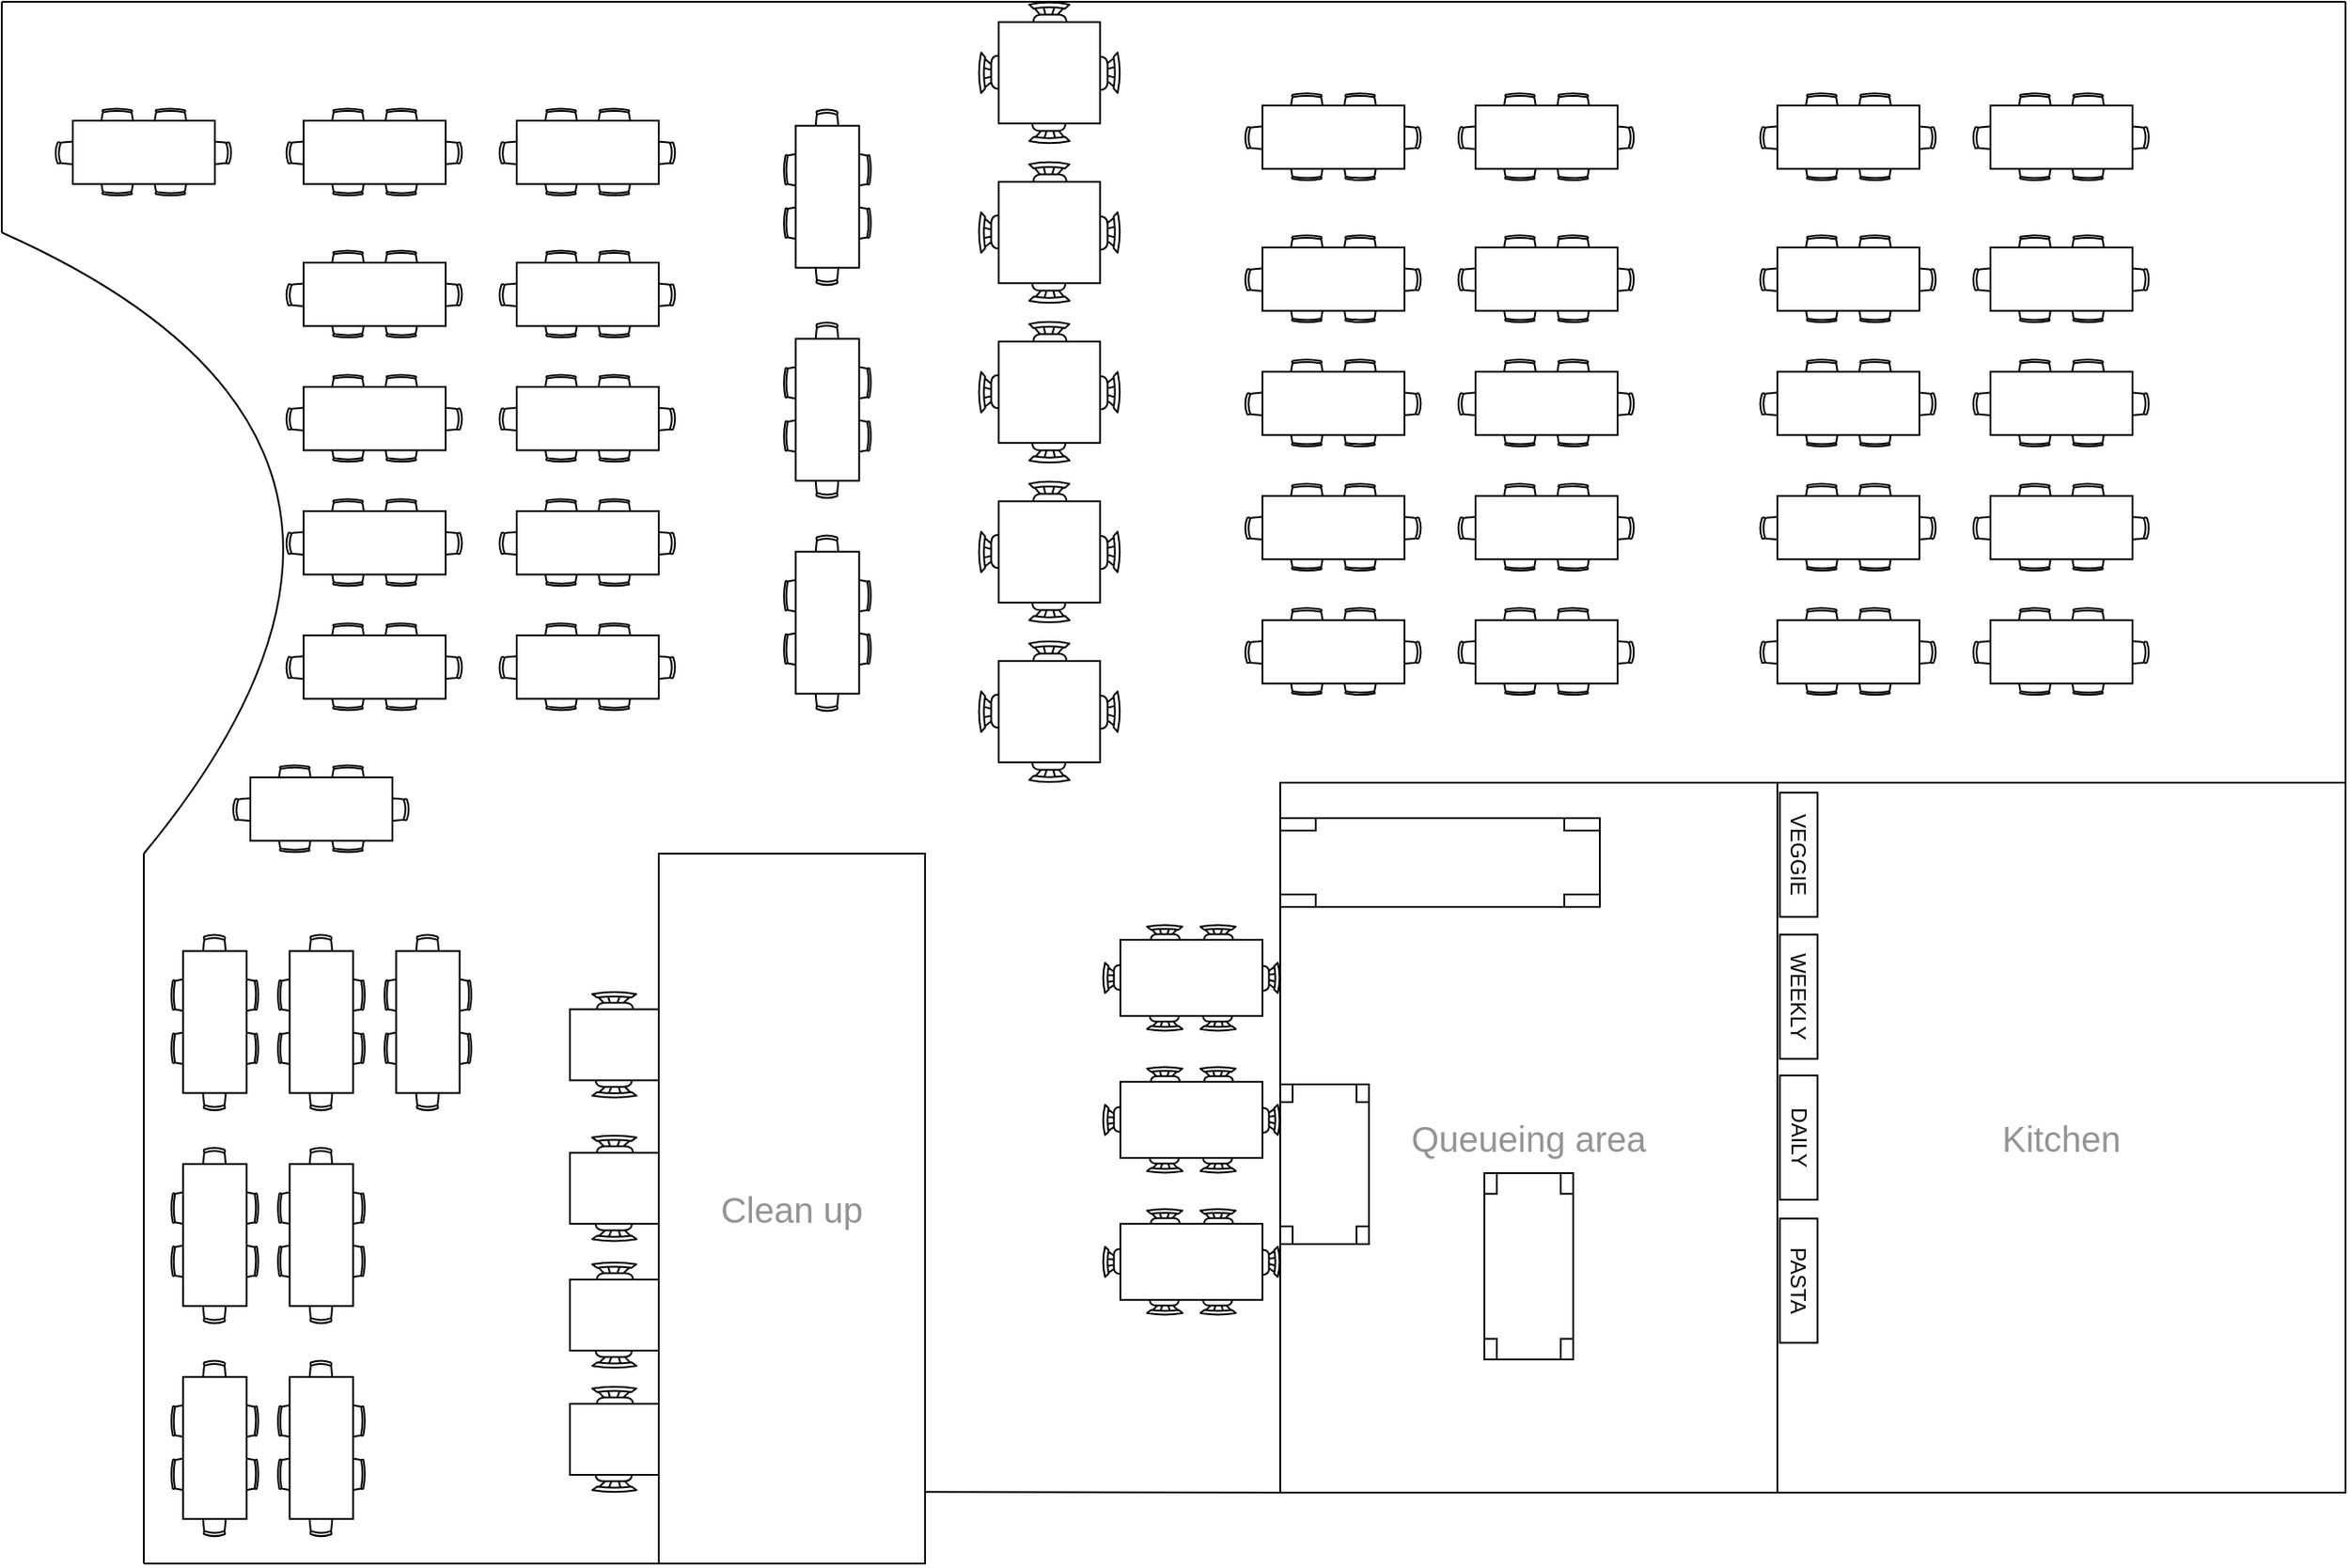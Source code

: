 <mxfile version="12.9.1" type="device"><diagram id="mmmjntfagJQIf05DUWF5" name="Page-1"><mxGraphModel dx="2858" dy="2188" grid="1" gridSize="10" guides="1" tooltips="1" connect="1" arrows="1" fold="1" page="1" pageScale="1" pageWidth="827" pageHeight="1169" math="0" shadow="0"><root><mxCell id="0"/><mxCell id="1" parent="0"/><mxCell id="H6qaQpI7qGzjlp7QzHIZ-4" value="" style="rounded=0;whiteSpace=wrap;html=1;" vertex="1" parent="1"><mxGeometry x="600" y="200" width="584" height="400" as="geometry"/></mxCell><mxCell id="H6qaQpI7qGzjlp7QzHIZ-5" value="&lt;font style=&quot;font-size: 20px&quot; color=&quot;#949494&quot;&gt;Clean up&lt;/font&gt;" style="rounded=0;whiteSpace=wrap;html=1;" vertex="1" parent="1"><mxGeometry x="250" y="240" width="150" height="400" as="geometry"/></mxCell><mxCell id="H6qaQpI7qGzjlp7QzHIZ-6" value="" style="endArrow=none;html=1;exitX=0;exitY=1;exitDx=0;exitDy=0;entryX=1;entryY=0.899;entryDx=0;entryDy=0;entryPerimeter=0;" edge="1" parent="1" source="H6qaQpI7qGzjlp7QzHIZ-4" target="H6qaQpI7qGzjlp7QzHIZ-5"><mxGeometry width="50" height="50" relative="1" as="geometry"><mxPoint x="600" y="390" as="sourcePoint"/><mxPoint x="650" y="340" as="targetPoint"/></mxGeometry></mxCell><mxCell id="H6qaQpI7qGzjlp7QzHIZ-8" value="&lt;font style=&quot;font-size: 20px&quot; color=&quot;#949494&quot;&gt;Kitchen&lt;/font&gt;" style="rounded=0;whiteSpace=wrap;html=1;" vertex="1" parent="1"><mxGeometry x="880" y="200" width="320" height="400" as="geometry"/></mxCell><mxCell id="H6qaQpI7qGzjlp7QzHIZ-9" value="&lt;span style=&quot;font-size: 20px&quot;&gt;&lt;font color=&quot;#949494&quot;&gt;Queueing area&lt;/font&gt;&lt;/span&gt;" style="rounded=0;whiteSpace=wrap;html=1;" vertex="1" parent="1"><mxGeometry x="600" y="200" width="280" height="400" as="geometry"/></mxCell><mxCell id="H6qaQpI7qGzjlp7QzHIZ-10" value="" style="endArrow=none;html=1;entryX=0;entryY=1;entryDx=0;entryDy=0;" edge="1" parent="1" target="H6qaQpI7qGzjlp7QzHIZ-5"><mxGeometry width="50" height="50" relative="1" as="geometry"><mxPoint x="-40" y="640" as="sourcePoint"/><mxPoint x="170" y="610" as="targetPoint"/></mxGeometry></mxCell><mxCell id="H6qaQpI7qGzjlp7QzHIZ-13" value="" style="endArrow=none;html=1;" edge="1" parent="1"><mxGeometry width="50" height="50" relative="1" as="geometry"><mxPoint x="-40" y="240" as="sourcePoint"/><mxPoint x="-40" y="640" as="targetPoint"/></mxGeometry></mxCell><mxCell id="H6qaQpI7qGzjlp7QzHIZ-17" value="" style="endArrow=none;html=1;curved=1;" edge="1" parent="1"><mxGeometry width="50" height="50" relative="1" as="geometry"><mxPoint x="-40" y="240" as="sourcePoint"/><mxPoint x="-120" y="-110" as="targetPoint"/><Array as="points"><mxPoint x="150" y="10"/></Array></mxGeometry></mxCell><mxCell id="H6qaQpI7qGzjlp7QzHIZ-18" value="" style="endArrow=none;html=1;" edge="1" parent="1"><mxGeometry width="50" height="50" relative="1" as="geometry"><mxPoint x="-120" y="-110" as="sourcePoint"/><mxPoint x="-120" y="-240" as="targetPoint"/></mxGeometry></mxCell><mxCell id="H6qaQpI7qGzjlp7QzHIZ-19" value="" style="endArrow=none;html=1;" edge="1" parent="1"><mxGeometry width="50" height="50" relative="1" as="geometry"><mxPoint x="-120" y="-240" as="sourcePoint"/><mxPoint x="1200" y="-240" as="targetPoint"/></mxGeometry></mxCell><mxCell id="H6qaQpI7qGzjlp7QzHIZ-20" value="" style="endArrow=none;html=1;exitX=1;exitY=0;exitDx=0;exitDy=0;" edge="1" parent="1" source="H6qaQpI7qGzjlp7QzHIZ-8"><mxGeometry width="50" height="50" relative="1" as="geometry"><mxPoint x="460" y="170" as="sourcePoint"/><mxPoint x="1200" y="-240" as="targetPoint"/></mxGeometry></mxCell><mxCell id="H6qaQpI7qGzjlp7QzHIZ-38" value="" style="group" vertex="1" connectable="0" parent="1"><mxGeometry x="500" y="360" width="100" height="60" as="geometry"/></mxCell><mxCell id="H6qaQpI7qGzjlp7QzHIZ-31" value="" style="verticalLabelPosition=bottom;html=1;verticalAlign=top;align=center;shape=mxgraph.floorplan.chair;shadow=0;" vertex="1" parent="H6qaQpI7qGzjlp7QzHIZ-38"><mxGeometry x="25" width="20" height="22.286" as="geometry"/></mxCell><mxCell id="H6qaQpI7qGzjlp7QzHIZ-32" value="" style="verticalLabelPosition=bottom;html=1;verticalAlign=top;align=center;shape=mxgraph.floorplan.chair;shadow=0;direction=west;" vertex="1" parent="H6qaQpI7qGzjlp7QzHIZ-38"><mxGeometry x="25" y="37.714" width="20" height="22.286" as="geometry"/></mxCell><mxCell id="H6qaQpI7qGzjlp7QzHIZ-33" value="" style="verticalLabelPosition=bottom;html=1;verticalAlign=top;align=center;shape=mxgraph.floorplan.chair;shadow=0;direction=north;" vertex="1" parent="H6qaQpI7qGzjlp7QzHIZ-38"><mxGeometry y="21.429" width="26.0" height="17.143" as="geometry"/></mxCell><mxCell id="H6qaQpI7qGzjlp7QzHIZ-34" value="" style="verticalLabelPosition=bottom;html=1;verticalAlign=top;align=center;shape=mxgraph.floorplan.chair;shadow=0;direction=south;" vertex="1" parent="H6qaQpI7qGzjlp7QzHIZ-38"><mxGeometry x="74.0" y="21.429" width="26.0" height="17.143" as="geometry"/></mxCell><mxCell id="H6qaQpI7qGzjlp7QzHIZ-35" value="" style="verticalLabelPosition=bottom;html=1;verticalAlign=top;align=center;shape=mxgraph.floorplan.chair;shadow=0;" vertex="1" parent="H6qaQpI7qGzjlp7QzHIZ-38"><mxGeometry x="55" width="20" height="22.286" as="geometry"/></mxCell><mxCell id="H6qaQpI7qGzjlp7QzHIZ-36" value="" style="verticalLabelPosition=bottom;html=1;verticalAlign=top;align=center;shape=mxgraph.floorplan.chair;shadow=0;direction=west;" vertex="1" parent="H6qaQpI7qGzjlp7QzHIZ-38"><mxGeometry x="55" y="37.714" width="20" height="22.286" as="geometry"/></mxCell><mxCell id="H6qaQpI7qGzjlp7QzHIZ-37" value="" style="shape=rect;shadow=0;" vertex="1" parent="H6qaQpI7qGzjlp7QzHIZ-38"><mxGeometry x="10" y="8.571" width="80" height="42.857" as="geometry"/></mxCell><mxCell id="H6qaQpI7qGzjlp7QzHIZ-39" value="" style="group" vertex="1" connectable="0" parent="1"><mxGeometry x="500" y="440" width="100" height="60" as="geometry"/></mxCell><mxCell id="H6qaQpI7qGzjlp7QzHIZ-40" value="" style="verticalLabelPosition=bottom;html=1;verticalAlign=top;align=center;shape=mxgraph.floorplan.chair;shadow=0;" vertex="1" parent="H6qaQpI7qGzjlp7QzHIZ-39"><mxGeometry x="25" width="20" height="22.286" as="geometry"/></mxCell><mxCell id="H6qaQpI7qGzjlp7QzHIZ-41" value="" style="verticalLabelPosition=bottom;html=1;verticalAlign=top;align=center;shape=mxgraph.floorplan.chair;shadow=0;direction=west;" vertex="1" parent="H6qaQpI7qGzjlp7QzHIZ-39"><mxGeometry x="25" y="37.714" width="20" height="22.286" as="geometry"/></mxCell><mxCell id="H6qaQpI7qGzjlp7QzHIZ-42" value="" style="verticalLabelPosition=bottom;html=1;verticalAlign=top;align=center;shape=mxgraph.floorplan.chair;shadow=0;direction=north;" vertex="1" parent="H6qaQpI7qGzjlp7QzHIZ-39"><mxGeometry y="21.429" width="26.0" height="17.143" as="geometry"/></mxCell><mxCell id="H6qaQpI7qGzjlp7QzHIZ-43" value="" style="verticalLabelPosition=bottom;html=1;verticalAlign=top;align=center;shape=mxgraph.floorplan.chair;shadow=0;direction=south;" vertex="1" parent="H6qaQpI7qGzjlp7QzHIZ-39"><mxGeometry x="74.0" y="21.429" width="26.0" height="17.143" as="geometry"/></mxCell><mxCell id="H6qaQpI7qGzjlp7QzHIZ-44" value="" style="verticalLabelPosition=bottom;html=1;verticalAlign=top;align=center;shape=mxgraph.floorplan.chair;shadow=0;" vertex="1" parent="H6qaQpI7qGzjlp7QzHIZ-39"><mxGeometry x="55" width="20" height="22.286" as="geometry"/></mxCell><mxCell id="H6qaQpI7qGzjlp7QzHIZ-45" value="" style="verticalLabelPosition=bottom;html=1;verticalAlign=top;align=center;shape=mxgraph.floorplan.chair;shadow=0;direction=west;" vertex="1" parent="H6qaQpI7qGzjlp7QzHIZ-39"><mxGeometry x="55" y="37.714" width="20" height="22.286" as="geometry"/></mxCell><mxCell id="H6qaQpI7qGzjlp7QzHIZ-46" value="" style="shape=rect;shadow=0;" vertex="1" parent="H6qaQpI7qGzjlp7QzHIZ-39"><mxGeometry x="10" y="8.571" width="80" height="42.857" as="geometry"/></mxCell><mxCell id="H6qaQpI7qGzjlp7QzHIZ-47" value="" style="group" vertex="1" connectable="0" parent="1"><mxGeometry x="500" y="280" width="100" height="60" as="geometry"/></mxCell><mxCell id="H6qaQpI7qGzjlp7QzHIZ-48" value="" style="verticalLabelPosition=bottom;html=1;verticalAlign=top;align=center;shape=mxgraph.floorplan.chair;shadow=0;" vertex="1" parent="H6qaQpI7qGzjlp7QzHIZ-47"><mxGeometry x="25" width="20" height="22.286" as="geometry"/></mxCell><mxCell id="H6qaQpI7qGzjlp7QzHIZ-49" value="" style="verticalLabelPosition=bottom;html=1;verticalAlign=top;align=center;shape=mxgraph.floorplan.chair;shadow=0;direction=west;" vertex="1" parent="H6qaQpI7qGzjlp7QzHIZ-47"><mxGeometry x="25" y="37.714" width="20" height="22.286" as="geometry"/></mxCell><mxCell id="H6qaQpI7qGzjlp7QzHIZ-50" value="" style="verticalLabelPosition=bottom;html=1;verticalAlign=top;align=center;shape=mxgraph.floorplan.chair;shadow=0;direction=north;" vertex="1" parent="H6qaQpI7qGzjlp7QzHIZ-47"><mxGeometry y="21.429" width="26.0" height="17.143" as="geometry"/></mxCell><mxCell id="H6qaQpI7qGzjlp7QzHIZ-51" value="" style="verticalLabelPosition=bottom;html=1;verticalAlign=top;align=center;shape=mxgraph.floorplan.chair;shadow=0;direction=south;" vertex="1" parent="H6qaQpI7qGzjlp7QzHIZ-47"><mxGeometry x="74.0" y="21.429" width="26.0" height="17.143" as="geometry"/></mxCell><mxCell id="H6qaQpI7qGzjlp7QzHIZ-52" value="" style="verticalLabelPosition=bottom;html=1;verticalAlign=top;align=center;shape=mxgraph.floorplan.chair;shadow=0;" vertex="1" parent="H6qaQpI7qGzjlp7QzHIZ-47"><mxGeometry x="55" width="20" height="22.286" as="geometry"/></mxCell><mxCell id="H6qaQpI7qGzjlp7QzHIZ-53" value="" style="verticalLabelPosition=bottom;html=1;verticalAlign=top;align=center;shape=mxgraph.floorplan.chair;shadow=0;direction=west;" vertex="1" parent="H6qaQpI7qGzjlp7QzHIZ-47"><mxGeometry x="55" y="37.714" width="20" height="22.286" as="geometry"/></mxCell><mxCell id="H6qaQpI7qGzjlp7QzHIZ-54" value="" style="shape=rect;shadow=0;" vertex="1" parent="H6qaQpI7qGzjlp7QzHIZ-47"><mxGeometry x="10" y="8.571" width="80" height="42.857" as="geometry"/></mxCell><mxCell id="H6qaQpI7qGzjlp7QzHIZ-55" value="" style="verticalLabelPosition=bottom;html=1;verticalAlign=top;align=center;shape=mxgraph.floorplan.table;rotation=90;" vertex="1" parent="1"><mxGeometry x="687.5" y="447.5" width="105" height="50" as="geometry"/></mxCell><mxCell id="H6qaQpI7qGzjlp7QzHIZ-56" value="" style="verticalLabelPosition=bottom;html=1;verticalAlign=top;align=center;shape=mxgraph.floorplan.table;rotation=90;" vertex="1" parent="1"><mxGeometry x="580" y="390" width="90" height="50" as="geometry"/></mxCell><mxCell id="H6qaQpI7qGzjlp7QzHIZ-57" value="" style="verticalLabelPosition=bottom;html=1;verticalAlign=top;align=center;shape=mxgraph.floorplan.table;rotation=0;" vertex="1" parent="1"><mxGeometry x="600" y="220" width="180" height="50" as="geometry"/></mxCell><mxCell id="H6qaQpI7qGzjlp7QzHIZ-58" value="PASTA" style="rounded=0;whiteSpace=wrap;html=1;rotation=90;" vertex="1" parent="1"><mxGeometry x="857" y="470" width="70" height="21.25" as="geometry"/></mxCell><mxCell id="H6qaQpI7qGzjlp7QzHIZ-59" value="DAILY" style="rounded=0;whiteSpace=wrap;html=1;rotation=90;" vertex="1" parent="1"><mxGeometry x="857" y="389.37" width="70" height="21.25" as="geometry"/></mxCell><mxCell id="H6qaQpI7qGzjlp7QzHIZ-60" value="VEGGIE" style="rounded=0;whiteSpace=wrap;html=1;rotation=90;" vertex="1" parent="1"><mxGeometry x="857" y="230" width="70" height="21.25" as="geometry"/></mxCell><mxCell id="H6qaQpI7qGzjlp7QzHIZ-67" value="" style="group" vertex="1" connectable="0" parent="1"><mxGeometry x="200" y="540" width="50" height="60" as="geometry"/></mxCell><mxCell id="H6qaQpI7qGzjlp7QzHIZ-64" value="" style="group" vertex="1" connectable="0" parent="H6qaQpI7qGzjlp7QzHIZ-67"><mxGeometry width="50" height="60" as="geometry"/></mxCell><mxCell id="H6qaQpI7qGzjlp7QzHIZ-61" value="" style="verticalLabelPosition=bottom;html=1;verticalAlign=top;align=center;shape=mxgraph.floorplan.chair;shadow=0;" vertex="1" parent="H6qaQpI7qGzjlp7QzHIZ-64"><mxGeometry x="12.5" width="25" height="26" as="geometry"/></mxCell><mxCell id="H6qaQpI7qGzjlp7QzHIZ-62" value="" style="verticalLabelPosition=bottom;html=1;verticalAlign=top;align=center;shape=mxgraph.floorplan.chair;shadow=0;rotation=180;" vertex="1" parent="H6qaQpI7qGzjlp7QzHIZ-64"><mxGeometry x="12.5" y="34" width="25" height="26" as="geometry"/></mxCell><mxCell id="H6qaQpI7qGzjlp7QzHIZ-63" value="" style="shape=rect;shadow=0;" vertex="1" parent="H6qaQpI7qGzjlp7QzHIZ-64"><mxGeometry y="10" width="50" height="40" as="geometry"/></mxCell><mxCell id="H6qaQpI7qGzjlp7QzHIZ-68" value="" style="group" vertex="1" connectable="0" parent="1"><mxGeometry x="200" y="470" width="50" height="94" as="geometry"/></mxCell><mxCell id="H6qaQpI7qGzjlp7QzHIZ-69" value="" style="group" vertex="1" connectable="0" parent="H6qaQpI7qGzjlp7QzHIZ-68"><mxGeometry width="50" height="94" as="geometry"/></mxCell><mxCell id="H6qaQpI7qGzjlp7QzHIZ-70" value="" style="verticalLabelPosition=bottom;html=1;verticalAlign=top;align=center;shape=mxgraph.floorplan.chair;shadow=0;" vertex="1" parent="H6qaQpI7qGzjlp7QzHIZ-69"><mxGeometry x="12.5" width="25" height="26" as="geometry"/></mxCell><mxCell id="H6qaQpI7qGzjlp7QzHIZ-71" value="" style="verticalLabelPosition=bottom;html=1;verticalAlign=top;align=center;shape=mxgraph.floorplan.chair;shadow=0;rotation=180;" vertex="1" parent="H6qaQpI7qGzjlp7QzHIZ-69"><mxGeometry x="12.5" y="34" width="25" height="26" as="geometry"/></mxCell><mxCell id="H6qaQpI7qGzjlp7QzHIZ-72" value="" style="shape=rect;shadow=0;" vertex="1" parent="H6qaQpI7qGzjlp7QzHIZ-69"><mxGeometry y="10" width="50" height="40" as="geometry"/></mxCell><mxCell id="H6qaQpI7qGzjlp7QzHIZ-73" value="" style="group" vertex="1" connectable="0" parent="H6qaQpI7qGzjlp7QzHIZ-69"><mxGeometry y="-71.43" width="50" height="60" as="geometry"/></mxCell><mxCell id="H6qaQpI7qGzjlp7QzHIZ-74" value="" style="group" vertex="1" connectable="0" parent="H6qaQpI7qGzjlp7QzHIZ-73"><mxGeometry width="50" height="60" as="geometry"/></mxCell><mxCell id="H6qaQpI7qGzjlp7QzHIZ-75" value="" style="verticalLabelPosition=bottom;html=1;verticalAlign=top;align=center;shape=mxgraph.floorplan.chair;shadow=0;" vertex="1" parent="H6qaQpI7qGzjlp7QzHIZ-74"><mxGeometry x="12.5" width="25" height="26" as="geometry"/></mxCell><mxCell id="H6qaQpI7qGzjlp7QzHIZ-76" value="" style="verticalLabelPosition=bottom;html=1;verticalAlign=top;align=center;shape=mxgraph.floorplan.chair;shadow=0;rotation=180;" vertex="1" parent="H6qaQpI7qGzjlp7QzHIZ-74"><mxGeometry x="12.5" y="34" width="25" height="26" as="geometry"/></mxCell><mxCell id="H6qaQpI7qGzjlp7QzHIZ-77" value="" style="shape=rect;shadow=0;" vertex="1" parent="H6qaQpI7qGzjlp7QzHIZ-74"><mxGeometry y="10" width="50" height="40" as="geometry"/></mxCell><mxCell id="H6qaQpI7qGzjlp7QzHIZ-79" value="" style="group" vertex="1" connectable="0" parent="1"><mxGeometry x="200" y="317.71" width="50" height="60" as="geometry"/></mxCell><mxCell id="H6qaQpI7qGzjlp7QzHIZ-80" value="" style="group" vertex="1" connectable="0" parent="H6qaQpI7qGzjlp7QzHIZ-79"><mxGeometry width="50" height="60" as="geometry"/></mxCell><mxCell id="H6qaQpI7qGzjlp7QzHIZ-81" value="" style="verticalLabelPosition=bottom;html=1;verticalAlign=top;align=center;shape=mxgraph.floorplan.chair;shadow=0;" vertex="1" parent="H6qaQpI7qGzjlp7QzHIZ-80"><mxGeometry x="12.5" width="25" height="26" as="geometry"/></mxCell><mxCell id="H6qaQpI7qGzjlp7QzHIZ-82" value="" style="verticalLabelPosition=bottom;html=1;verticalAlign=top;align=center;shape=mxgraph.floorplan.chair;shadow=0;rotation=180;" vertex="1" parent="H6qaQpI7qGzjlp7QzHIZ-80"><mxGeometry x="12.5" y="34" width="25" height="26" as="geometry"/></mxCell><mxCell id="H6qaQpI7qGzjlp7QzHIZ-83" value="" style="shape=rect;shadow=0;" vertex="1" parent="H6qaQpI7qGzjlp7QzHIZ-80"><mxGeometry y="10" width="50" height="40" as="geometry"/></mxCell><mxCell id="H6qaQpI7qGzjlp7QzHIZ-116" value="" style="group;rotation=90;" vertex="1" connectable="0" parent="1"><mxGeometry x="-50" y="310" width="100" height="50" as="geometry"/></mxCell><mxCell id="H6qaQpI7qGzjlp7QzHIZ-109" value="" style="verticalLabelPosition=bottom;html=1;verticalAlign=top;align=center;shape=mxgraph.floorplan.office_chair;shadow=0;rotation=90;" vertex="1" parent="H6qaQpI7qGzjlp7QzHIZ-116"><mxGeometry x="57" y="2" width="20" height="15.357" as="geometry"/></mxCell><mxCell id="H6qaQpI7qGzjlp7QzHIZ-110" value="" style="verticalLabelPosition=bottom;html=1;verticalAlign=top;align=center;shape=mxgraph.floorplan.office_chair;shadow=0;direction=west;rotation=90;" vertex="1" parent="H6qaQpI7qGzjlp7QzHIZ-116"><mxGeometry x="23" y="2" width="20" height="15.357" as="geometry"/></mxCell><mxCell id="H6qaQpI7qGzjlp7QzHIZ-111" value="" style="verticalLabelPosition=bottom;html=1;verticalAlign=top;align=center;shape=mxgraph.floorplan.office_chair;shadow=0;direction=north;rotation=90;" vertex="1" parent="H6qaQpI7qGzjlp7QzHIZ-116"><mxGeometry x="39" y="-21" width="21.5" height="14.286" as="geometry"/></mxCell><mxCell id="H6qaQpI7qGzjlp7QzHIZ-112" value="" style="verticalLabelPosition=bottom;html=1;verticalAlign=top;align=center;shape=mxgraph.floorplan.office_chair;shadow=0;direction=south;rotation=90;" vertex="1" parent="H6qaQpI7qGzjlp7QzHIZ-116"><mxGeometry x="39" y="57" width="21.5" height="14.286" as="geometry"/></mxCell><mxCell id="H6qaQpI7qGzjlp7QzHIZ-113" value="" style="verticalLabelPosition=bottom;html=1;verticalAlign=top;align=center;shape=mxgraph.floorplan.office_chair;shadow=0;rotation=90;" vertex="1" parent="H6qaQpI7qGzjlp7QzHIZ-116"><mxGeometry x="57" y="32" width="20" height="15.357" as="geometry"/></mxCell><mxCell id="H6qaQpI7qGzjlp7QzHIZ-114" value="" style="verticalLabelPosition=bottom;html=1;verticalAlign=top;align=center;shape=mxgraph.floorplan.office_chair;shadow=0;direction=west;rotation=90;" vertex="1" parent="H6qaQpI7qGzjlp7QzHIZ-116"><mxGeometry x="23" y="32" width="20" height="15.357" as="geometry"/></mxCell><mxCell id="H6qaQpI7qGzjlp7QzHIZ-115" value="" style="shape=rect;shadow=0;rotation=90;" vertex="1" parent="H6qaQpI7qGzjlp7QzHIZ-116"><mxGeometry x="10" y="7" width="80" height="35.714" as="geometry"/></mxCell><mxCell id="H6qaQpI7qGzjlp7QzHIZ-117" value="" style="group;rotation=90;" vertex="1" connectable="0" parent="1"><mxGeometry x="10" y="310" width="100" height="50" as="geometry"/></mxCell><mxCell id="H6qaQpI7qGzjlp7QzHIZ-118" value="" style="verticalLabelPosition=bottom;html=1;verticalAlign=top;align=center;shape=mxgraph.floorplan.office_chair;shadow=0;rotation=90;" vertex="1" parent="H6qaQpI7qGzjlp7QzHIZ-117"><mxGeometry x="57" y="2" width="20" height="15.357" as="geometry"/></mxCell><mxCell id="H6qaQpI7qGzjlp7QzHIZ-119" value="" style="verticalLabelPosition=bottom;html=1;verticalAlign=top;align=center;shape=mxgraph.floorplan.office_chair;shadow=0;direction=west;rotation=90;" vertex="1" parent="H6qaQpI7qGzjlp7QzHIZ-117"><mxGeometry x="23" y="2" width="20" height="15.357" as="geometry"/></mxCell><mxCell id="H6qaQpI7qGzjlp7QzHIZ-120" value="" style="verticalLabelPosition=bottom;html=1;verticalAlign=top;align=center;shape=mxgraph.floorplan.office_chair;shadow=0;direction=north;rotation=90;" vertex="1" parent="H6qaQpI7qGzjlp7QzHIZ-117"><mxGeometry x="39" y="-21" width="21.5" height="14.286" as="geometry"/></mxCell><mxCell id="H6qaQpI7qGzjlp7QzHIZ-121" value="" style="verticalLabelPosition=bottom;html=1;verticalAlign=top;align=center;shape=mxgraph.floorplan.office_chair;shadow=0;direction=south;rotation=90;" vertex="1" parent="H6qaQpI7qGzjlp7QzHIZ-117"><mxGeometry x="39" y="57" width="21.5" height="14.286" as="geometry"/></mxCell><mxCell id="H6qaQpI7qGzjlp7QzHIZ-122" value="" style="verticalLabelPosition=bottom;html=1;verticalAlign=top;align=center;shape=mxgraph.floorplan.office_chair;shadow=0;rotation=90;" vertex="1" parent="H6qaQpI7qGzjlp7QzHIZ-117"><mxGeometry x="57" y="32" width="20" height="15.357" as="geometry"/></mxCell><mxCell id="H6qaQpI7qGzjlp7QzHIZ-123" value="" style="verticalLabelPosition=bottom;html=1;verticalAlign=top;align=center;shape=mxgraph.floorplan.office_chair;shadow=0;direction=west;rotation=90;" vertex="1" parent="H6qaQpI7qGzjlp7QzHIZ-117"><mxGeometry x="23" y="32" width="20" height="15.357" as="geometry"/></mxCell><mxCell id="H6qaQpI7qGzjlp7QzHIZ-124" value="" style="shape=rect;shadow=0;rotation=90;" vertex="1" parent="H6qaQpI7qGzjlp7QzHIZ-117"><mxGeometry x="10" y="7" width="80" height="35.714" as="geometry"/></mxCell><mxCell id="H6qaQpI7qGzjlp7QzHIZ-125" value="" style="group;rotation=90;" vertex="1" connectable="0" parent="1"><mxGeometry x="70" y="310" width="100" height="50" as="geometry"/></mxCell><mxCell id="H6qaQpI7qGzjlp7QzHIZ-126" value="" style="verticalLabelPosition=bottom;html=1;verticalAlign=top;align=center;shape=mxgraph.floorplan.office_chair;shadow=0;rotation=90;" vertex="1" parent="H6qaQpI7qGzjlp7QzHIZ-125"><mxGeometry x="57" y="2" width="20" height="15.357" as="geometry"/></mxCell><mxCell id="H6qaQpI7qGzjlp7QzHIZ-127" value="" style="verticalLabelPosition=bottom;html=1;verticalAlign=top;align=center;shape=mxgraph.floorplan.office_chair;shadow=0;direction=west;rotation=90;" vertex="1" parent="H6qaQpI7qGzjlp7QzHIZ-125"><mxGeometry x="23" y="2" width="20" height="15.357" as="geometry"/></mxCell><mxCell id="H6qaQpI7qGzjlp7QzHIZ-128" value="" style="verticalLabelPosition=bottom;html=1;verticalAlign=top;align=center;shape=mxgraph.floorplan.office_chair;shadow=0;direction=north;rotation=90;" vertex="1" parent="H6qaQpI7qGzjlp7QzHIZ-125"><mxGeometry x="39" y="-21" width="21.5" height="14.286" as="geometry"/></mxCell><mxCell id="H6qaQpI7qGzjlp7QzHIZ-129" value="" style="verticalLabelPosition=bottom;html=1;verticalAlign=top;align=center;shape=mxgraph.floorplan.office_chair;shadow=0;direction=south;rotation=90;" vertex="1" parent="H6qaQpI7qGzjlp7QzHIZ-125"><mxGeometry x="39" y="57" width="21.5" height="14.286" as="geometry"/></mxCell><mxCell id="H6qaQpI7qGzjlp7QzHIZ-130" value="" style="verticalLabelPosition=bottom;html=1;verticalAlign=top;align=center;shape=mxgraph.floorplan.office_chair;shadow=0;rotation=90;" vertex="1" parent="H6qaQpI7qGzjlp7QzHIZ-125"><mxGeometry x="57" y="32" width="20" height="15.357" as="geometry"/></mxCell><mxCell id="H6qaQpI7qGzjlp7QzHIZ-131" value="" style="verticalLabelPosition=bottom;html=1;verticalAlign=top;align=center;shape=mxgraph.floorplan.office_chair;shadow=0;direction=west;rotation=90;" vertex="1" parent="H6qaQpI7qGzjlp7QzHIZ-125"><mxGeometry x="23" y="32" width="20" height="15.357" as="geometry"/></mxCell><mxCell id="H6qaQpI7qGzjlp7QzHIZ-132" value="" style="shape=rect;shadow=0;rotation=90;" vertex="1" parent="H6qaQpI7qGzjlp7QzHIZ-125"><mxGeometry x="10" y="7" width="80" height="35.714" as="geometry"/></mxCell><mxCell id="H6qaQpI7qGzjlp7QzHIZ-133" value="" style="group;rotation=90;" vertex="1" connectable="0" parent="1"><mxGeometry x="-50" y="430" width="100" height="50" as="geometry"/></mxCell><mxCell id="H6qaQpI7qGzjlp7QzHIZ-134" value="" style="verticalLabelPosition=bottom;html=1;verticalAlign=top;align=center;shape=mxgraph.floorplan.office_chair;shadow=0;rotation=90;" vertex="1" parent="H6qaQpI7qGzjlp7QzHIZ-133"><mxGeometry x="57" y="2" width="20" height="15.357" as="geometry"/></mxCell><mxCell id="H6qaQpI7qGzjlp7QzHIZ-135" value="" style="verticalLabelPosition=bottom;html=1;verticalAlign=top;align=center;shape=mxgraph.floorplan.office_chair;shadow=0;direction=west;rotation=90;" vertex="1" parent="H6qaQpI7qGzjlp7QzHIZ-133"><mxGeometry x="23" y="2" width="20" height="15.357" as="geometry"/></mxCell><mxCell id="H6qaQpI7qGzjlp7QzHIZ-136" value="" style="verticalLabelPosition=bottom;html=1;verticalAlign=top;align=center;shape=mxgraph.floorplan.office_chair;shadow=0;direction=north;rotation=90;" vertex="1" parent="H6qaQpI7qGzjlp7QzHIZ-133"><mxGeometry x="39" y="-21" width="21.5" height="14.286" as="geometry"/></mxCell><mxCell id="H6qaQpI7qGzjlp7QzHIZ-137" value="" style="verticalLabelPosition=bottom;html=1;verticalAlign=top;align=center;shape=mxgraph.floorplan.office_chair;shadow=0;direction=south;rotation=90;" vertex="1" parent="H6qaQpI7qGzjlp7QzHIZ-133"><mxGeometry x="39" y="57" width="21.5" height="14.286" as="geometry"/></mxCell><mxCell id="H6qaQpI7qGzjlp7QzHIZ-138" value="" style="verticalLabelPosition=bottom;html=1;verticalAlign=top;align=center;shape=mxgraph.floorplan.office_chair;shadow=0;rotation=90;" vertex="1" parent="H6qaQpI7qGzjlp7QzHIZ-133"><mxGeometry x="57" y="32" width="20" height="15.357" as="geometry"/></mxCell><mxCell id="H6qaQpI7qGzjlp7QzHIZ-139" value="" style="verticalLabelPosition=bottom;html=1;verticalAlign=top;align=center;shape=mxgraph.floorplan.office_chair;shadow=0;direction=west;rotation=90;" vertex="1" parent="H6qaQpI7qGzjlp7QzHIZ-133"><mxGeometry x="23" y="32" width="20" height="15.357" as="geometry"/></mxCell><mxCell id="H6qaQpI7qGzjlp7QzHIZ-140" value="" style="shape=rect;shadow=0;rotation=90;" vertex="1" parent="H6qaQpI7qGzjlp7QzHIZ-133"><mxGeometry x="10" y="7" width="80" height="35.714" as="geometry"/></mxCell><mxCell id="H6qaQpI7qGzjlp7QzHIZ-141" value="" style="group;rotation=90;" vertex="1" connectable="0" parent="1"><mxGeometry x="10" y="430" width="100" height="50" as="geometry"/></mxCell><mxCell id="H6qaQpI7qGzjlp7QzHIZ-142" value="" style="verticalLabelPosition=bottom;html=1;verticalAlign=top;align=center;shape=mxgraph.floorplan.office_chair;shadow=0;rotation=90;" vertex="1" parent="H6qaQpI7qGzjlp7QzHIZ-141"><mxGeometry x="57" y="2" width="20" height="15.357" as="geometry"/></mxCell><mxCell id="H6qaQpI7qGzjlp7QzHIZ-143" value="" style="verticalLabelPosition=bottom;html=1;verticalAlign=top;align=center;shape=mxgraph.floorplan.office_chair;shadow=0;direction=west;rotation=90;" vertex="1" parent="H6qaQpI7qGzjlp7QzHIZ-141"><mxGeometry x="23" y="2" width="20" height="15.357" as="geometry"/></mxCell><mxCell id="H6qaQpI7qGzjlp7QzHIZ-144" value="" style="verticalLabelPosition=bottom;html=1;verticalAlign=top;align=center;shape=mxgraph.floorplan.office_chair;shadow=0;direction=north;rotation=90;" vertex="1" parent="H6qaQpI7qGzjlp7QzHIZ-141"><mxGeometry x="39" y="-21" width="21.5" height="14.286" as="geometry"/></mxCell><mxCell id="H6qaQpI7qGzjlp7QzHIZ-145" value="" style="verticalLabelPosition=bottom;html=1;verticalAlign=top;align=center;shape=mxgraph.floorplan.office_chair;shadow=0;direction=south;rotation=90;" vertex="1" parent="H6qaQpI7qGzjlp7QzHIZ-141"><mxGeometry x="39" y="57" width="21.5" height="14.286" as="geometry"/></mxCell><mxCell id="H6qaQpI7qGzjlp7QzHIZ-146" value="" style="verticalLabelPosition=bottom;html=1;verticalAlign=top;align=center;shape=mxgraph.floorplan.office_chair;shadow=0;rotation=90;" vertex="1" parent="H6qaQpI7qGzjlp7QzHIZ-141"><mxGeometry x="57" y="32" width="20" height="15.357" as="geometry"/></mxCell><mxCell id="H6qaQpI7qGzjlp7QzHIZ-147" value="" style="verticalLabelPosition=bottom;html=1;verticalAlign=top;align=center;shape=mxgraph.floorplan.office_chair;shadow=0;direction=west;rotation=90;" vertex="1" parent="H6qaQpI7qGzjlp7QzHIZ-141"><mxGeometry x="23" y="32" width="20" height="15.357" as="geometry"/></mxCell><mxCell id="H6qaQpI7qGzjlp7QzHIZ-148" value="" style="shape=rect;shadow=0;rotation=90;" vertex="1" parent="H6qaQpI7qGzjlp7QzHIZ-141"><mxGeometry x="10" y="7" width="80" height="35.714" as="geometry"/></mxCell><mxCell id="H6qaQpI7qGzjlp7QzHIZ-149" value="" style="group;rotation=90;" vertex="1" connectable="0" parent="1"><mxGeometry x="10" y="550" width="100" height="50" as="geometry"/></mxCell><mxCell id="H6qaQpI7qGzjlp7QzHIZ-150" value="" style="verticalLabelPosition=bottom;html=1;verticalAlign=top;align=center;shape=mxgraph.floorplan.office_chair;shadow=0;rotation=90;" vertex="1" parent="H6qaQpI7qGzjlp7QzHIZ-149"><mxGeometry x="57" y="2" width="20" height="15.357" as="geometry"/></mxCell><mxCell id="H6qaQpI7qGzjlp7QzHIZ-151" value="" style="verticalLabelPosition=bottom;html=1;verticalAlign=top;align=center;shape=mxgraph.floorplan.office_chair;shadow=0;direction=west;rotation=90;" vertex="1" parent="H6qaQpI7qGzjlp7QzHIZ-149"><mxGeometry x="23" y="2" width="20" height="15.357" as="geometry"/></mxCell><mxCell id="H6qaQpI7qGzjlp7QzHIZ-152" value="" style="verticalLabelPosition=bottom;html=1;verticalAlign=top;align=center;shape=mxgraph.floorplan.office_chair;shadow=0;direction=north;rotation=90;" vertex="1" parent="H6qaQpI7qGzjlp7QzHIZ-149"><mxGeometry x="39" y="-21" width="21.5" height="14.286" as="geometry"/></mxCell><mxCell id="H6qaQpI7qGzjlp7QzHIZ-153" value="" style="verticalLabelPosition=bottom;html=1;verticalAlign=top;align=center;shape=mxgraph.floorplan.office_chair;shadow=0;direction=south;rotation=90;" vertex="1" parent="H6qaQpI7qGzjlp7QzHIZ-149"><mxGeometry x="39" y="57" width="21.5" height="14.286" as="geometry"/></mxCell><mxCell id="H6qaQpI7qGzjlp7QzHIZ-154" value="" style="verticalLabelPosition=bottom;html=1;verticalAlign=top;align=center;shape=mxgraph.floorplan.office_chair;shadow=0;rotation=90;" vertex="1" parent="H6qaQpI7qGzjlp7QzHIZ-149"><mxGeometry x="57" y="32" width="20" height="15.357" as="geometry"/></mxCell><mxCell id="H6qaQpI7qGzjlp7QzHIZ-155" value="" style="verticalLabelPosition=bottom;html=1;verticalAlign=top;align=center;shape=mxgraph.floorplan.office_chair;shadow=0;direction=west;rotation=90;" vertex="1" parent="H6qaQpI7qGzjlp7QzHIZ-149"><mxGeometry x="23" y="32" width="20" height="15.357" as="geometry"/></mxCell><mxCell id="H6qaQpI7qGzjlp7QzHIZ-156" value="" style="shape=rect;shadow=0;rotation=90;" vertex="1" parent="H6qaQpI7qGzjlp7QzHIZ-149"><mxGeometry x="10" y="7" width="80" height="35.714" as="geometry"/></mxCell><mxCell id="H6qaQpI7qGzjlp7QzHIZ-157" value="" style="group;rotation=90;" vertex="1" connectable="0" parent="1"><mxGeometry x="-50" y="550" width="100" height="50" as="geometry"/></mxCell><mxCell id="H6qaQpI7qGzjlp7QzHIZ-158" value="" style="verticalLabelPosition=bottom;html=1;verticalAlign=top;align=center;shape=mxgraph.floorplan.office_chair;shadow=0;rotation=90;" vertex="1" parent="H6qaQpI7qGzjlp7QzHIZ-157"><mxGeometry x="57" y="2" width="20" height="15.357" as="geometry"/></mxCell><mxCell id="H6qaQpI7qGzjlp7QzHIZ-159" value="" style="verticalLabelPosition=bottom;html=1;verticalAlign=top;align=center;shape=mxgraph.floorplan.office_chair;shadow=0;direction=west;rotation=90;" vertex="1" parent="H6qaQpI7qGzjlp7QzHIZ-157"><mxGeometry x="23" y="2" width="20" height="15.357" as="geometry"/></mxCell><mxCell id="H6qaQpI7qGzjlp7QzHIZ-160" value="" style="verticalLabelPosition=bottom;html=1;verticalAlign=top;align=center;shape=mxgraph.floorplan.office_chair;shadow=0;direction=north;rotation=90;" vertex="1" parent="H6qaQpI7qGzjlp7QzHIZ-157"><mxGeometry x="39" y="-21" width="21.5" height="14.286" as="geometry"/></mxCell><mxCell id="H6qaQpI7qGzjlp7QzHIZ-161" value="" style="verticalLabelPosition=bottom;html=1;verticalAlign=top;align=center;shape=mxgraph.floorplan.office_chair;shadow=0;direction=south;rotation=90;" vertex="1" parent="H6qaQpI7qGzjlp7QzHIZ-157"><mxGeometry x="39" y="57" width="21.5" height="14.286" as="geometry"/></mxCell><mxCell id="H6qaQpI7qGzjlp7QzHIZ-162" value="" style="verticalLabelPosition=bottom;html=1;verticalAlign=top;align=center;shape=mxgraph.floorplan.office_chair;shadow=0;rotation=90;" vertex="1" parent="H6qaQpI7qGzjlp7QzHIZ-157"><mxGeometry x="57" y="32" width="20" height="15.357" as="geometry"/></mxCell><mxCell id="H6qaQpI7qGzjlp7QzHIZ-163" value="" style="verticalLabelPosition=bottom;html=1;verticalAlign=top;align=center;shape=mxgraph.floorplan.office_chair;shadow=0;direction=west;rotation=90;" vertex="1" parent="H6qaQpI7qGzjlp7QzHIZ-157"><mxGeometry x="23" y="32" width="20" height="15.357" as="geometry"/></mxCell><mxCell id="H6qaQpI7qGzjlp7QzHIZ-164" value="" style="shape=rect;shadow=0;rotation=90;" vertex="1" parent="H6qaQpI7qGzjlp7QzHIZ-157"><mxGeometry x="10" y="7" width="80" height="35.714" as="geometry"/></mxCell><mxCell id="H6qaQpI7qGzjlp7QzHIZ-165" value="" style="group;rotation=0;" vertex="1" connectable="0" parent="1"><mxGeometry x="10" y="190" width="100" height="50" as="geometry"/></mxCell><mxCell id="H6qaQpI7qGzjlp7QzHIZ-166" value="" style="verticalLabelPosition=bottom;html=1;verticalAlign=top;align=center;shape=mxgraph.floorplan.office_chair;shadow=0;rotation=0;" vertex="1" parent="H6qaQpI7qGzjlp7QzHIZ-165"><mxGeometry x="25" width="20" height="15.357" as="geometry"/></mxCell><mxCell id="H6qaQpI7qGzjlp7QzHIZ-167" value="" style="verticalLabelPosition=bottom;html=1;verticalAlign=top;align=center;shape=mxgraph.floorplan.office_chair;shadow=0;direction=west;rotation=0;" vertex="1" parent="H6qaQpI7qGzjlp7QzHIZ-165"><mxGeometry x="25" y="34" width="20" height="15.357" as="geometry"/></mxCell><mxCell id="H6qaQpI7qGzjlp7QzHIZ-168" value="" style="verticalLabelPosition=bottom;html=1;verticalAlign=top;align=center;shape=mxgraph.floorplan.office_chair;shadow=0;direction=north;rotation=0;" vertex="1" parent="H6qaQpI7qGzjlp7QzHIZ-165"><mxGeometry y="18" width="21.5" height="14.286" as="geometry"/></mxCell><mxCell id="H6qaQpI7qGzjlp7QzHIZ-169" value="" style="verticalLabelPosition=bottom;html=1;verticalAlign=top;align=center;shape=mxgraph.floorplan.office_chair;shadow=0;direction=south;rotation=0;" vertex="1" parent="H6qaQpI7qGzjlp7QzHIZ-165"><mxGeometry x="78" y="18" width="21.5" height="14.286" as="geometry"/></mxCell><mxCell id="H6qaQpI7qGzjlp7QzHIZ-170" value="" style="verticalLabelPosition=bottom;html=1;verticalAlign=top;align=center;shape=mxgraph.floorplan.office_chair;shadow=0;rotation=0;" vertex="1" parent="H6qaQpI7qGzjlp7QzHIZ-165"><mxGeometry x="55" width="20" height="15.357" as="geometry"/></mxCell><mxCell id="H6qaQpI7qGzjlp7QzHIZ-171" value="" style="verticalLabelPosition=bottom;html=1;verticalAlign=top;align=center;shape=mxgraph.floorplan.office_chair;shadow=0;direction=west;rotation=0;" vertex="1" parent="H6qaQpI7qGzjlp7QzHIZ-165"><mxGeometry x="55" y="34" width="20" height="15.357" as="geometry"/></mxCell><mxCell id="H6qaQpI7qGzjlp7QzHIZ-172" value="" style="shape=rect;shadow=0;rotation=0;" vertex="1" parent="H6qaQpI7qGzjlp7QzHIZ-165"><mxGeometry x="10" y="7" width="80" height="35.714" as="geometry"/></mxCell><mxCell id="H6qaQpI7qGzjlp7QzHIZ-216" value="" style="group;rotation=0;" vertex="1" connectable="0" parent="1"><mxGeometry x="-90" y="-180" width="100" height="50" as="geometry"/></mxCell><mxCell id="H6qaQpI7qGzjlp7QzHIZ-217" value="" style="verticalLabelPosition=bottom;html=1;verticalAlign=top;align=center;shape=mxgraph.floorplan.office_chair;shadow=0;rotation=0;" vertex="1" parent="H6qaQpI7qGzjlp7QzHIZ-216"><mxGeometry x="25" width="20" height="15.357" as="geometry"/></mxCell><mxCell id="H6qaQpI7qGzjlp7QzHIZ-218" value="" style="verticalLabelPosition=bottom;html=1;verticalAlign=top;align=center;shape=mxgraph.floorplan.office_chair;shadow=0;direction=west;rotation=0;" vertex="1" parent="H6qaQpI7qGzjlp7QzHIZ-216"><mxGeometry x="25" y="34" width="20" height="15.357" as="geometry"/></mxCell><mxCell id="H6qaQpI7qGzjlp7QzHIZ-219" value="" style="verticalLabelPosition=bottom;html=1;verticalAlign=top;align=center;shape=mxgraph.floorplan.office_chair;shadow=0;direction=north;rotation=0;" vertex="1" parent="H6qaQpI7qGzjlp7QzHIZ-216"><mxGeometry y="18" width="21.5" height="14.286" as="geometry"/></mxCell><mxCell id="H6qaQpI7qGzjlp7QzHIZ-220" value="" style="verticalLabelPosition=bottom;html=1;verticalAlign=top;align=center;shape=mxgraph.floorplan.office_chair;shadow=0;direction=south;rotation=0;" vertex="1" parent="H6qaQpI7qGzjlp7QzHIZ-216"><mxGeometry x="78" y="18" width="21.5" height="14.286" as="geometry"/></mxCell><mxCell id="H6qaQpI7qGzjlp7QzHIZ-221" value="" style="verticalLabelPosition=bottom;html=1;verticalAlign=top;align=center;shape=mxgraph.floorplan.office_chair;shadow=0;rotation=0;" vertex="1" parent="H6qaQpI7qGzjlp7QzHIZ-216"><mxGeometry x="55" width="20" height="15.357" as="geometry"/></mxCell><mxCell id="H6qaQpI7qGzjlp7QzHIZ-222" value="" style="verticalLabelPosition=bottom;html=1;verticalAlign=top;align=center;shape=mxgraph.floorplan.office_chair;shadow=0;direction=west;rotation=0;" vertex="1" parent="H6qaQpI7qGzjlp7QzHIZ-216"><mxGeometry x="55" y="34" width="20" height="15.357" as="geometry"/></mxCell><mxCell id="H6qaQpI7qGzjlp7QzHIZ-223" value="" style="shape=rect;shadow=0;rotation=0;" vertex="1" parent="H6qaQpI7qGzjlp7QzHIZ-216"><mxGeometry x="10" y="7" width="80" height="35.714" as="geometry"/></mxCell><mxCell id="H6qaQpI7qGzjlp7QzHIZ-300" value="" style="group" vertex="1" connectable="0" parent="1"><mxGeometry x="320" y="-180" width="50" height="340" as="geometry"/></mxCell><mxCell id="H6qaQpI7qGzjlp7QzHIZ-232" value="" style="group;rotation=90;" vertex="1" connectable="0" parent="H6qaQpI7qGzjlp7QzHIZ-300"><mxGeometry x="-25" y="265" width="100" height="50" as="geometry"/></mxCell><mxCell id="H6qaQpI7qGzjlp7QzHIZ-233" value="" style="verticalLabelPosition=bottom;html=1;verticalAlign=top;align=center;shape=mxgraph.floorplan.office_chair;shadow=0;rotation=90;" vertex="1" parent="H6qaQpI7qGzjlp7QzHIZ-232"><mxGeometry x="57" y="2" width="20" height="15.357" as="geometry"/></mxCell><mxCell id="H6qaQpI7qGzjlp7QzHIZ-234" value="" style="verticalLabelPosition=bottom;html=1;verticalAlign=top;align=center;shape=mxgraph.floorplan.office_chair;shadow=0;direction=west;rotation=90;" vertex="1" parent="H6qaQpI7qGzjlp7QzHIZ-232"><mxGeometry x="23" y="2" width="20" height="15.357" as="geometry"/></mxCell><mxCell id="H6qaQpI7qGzjlp7QzHIZ-235" value="" style="verticalLabelPosition=bottom;html=1;verticalAlign=top;align=center;shape=mxgraph.floorplan.office_chair;shadow=0;direction=north;rotation=90;" vertex="1" parent="H6qaQpI7qGzjlp7QzHIZ-232"><mxGeometry x="39" y="-21" width="21.5" height="14.286" as="geometry"/></mxCell><mxCell id="H6qaQpI7qGzjlp7QzHIZ-236" value="" style="verticalLabelPosition=bottom;html=1;verticalAlign=top;align=center;shape=mxgraph.floorplan.office_chair;shadow=0;direction=south;rotation=90;" vertex="1" parent="H6qaQpI7qGzjlp7QzHIZ-232"><mxGeometry x="39" y="57" width="21.5" height="14.286" as="geometry"/></mxCell><mxCell id="H6qaQpI7qGzjlp7QzHIZ-237" value="" style="verticalLabelPosition=bottom;html=1;verticalAlign=top;align=center;shape=mxgraph.floorplan.office_chair;shadow=0;rotation=90;" vertex="1" parent="H6qaQpI7qGzjlp7QzHIZ-232"><mxGeometry x="57" y="32" width="20" height="15.357" as="geometry"/></mxCell><mxCell id="H6qaQpI7qGzjlp7QzHIZ-238" value="" style="verticalLabelPosition=bottom;html=1;verticalAlign=top;align=center;shape=mxgraph.floorplan.office_chair;shadow=0;direction=west;rotation=90;" vertex="1" parent="H6qaQpI7qGzjlp7QzHIZ-232"><mxGeometry x="23" y="32" width="20" height="15.357" as="geometry"/></mxCell><mxCell id="H6qaQpI7qGzjlp7QzHIZ-239" value="" style="shape=rect;shadow=0;rotation=90;" vertex="1" parent="H6qaQpI7qGzjlp7QzHIZ-232"><mxGeometry x="10" y="7" width="80" height="35.714" as="geometry"/></mxCell><mxCell id="H6qaQpI7qGzjlp7QzHIZ-242" value="" style="group;rotation=90;" vertex="1" connectable="0" parent="H6qaQpI7qGzjlp7QzHIZ-300"><mxGeometry x="-25" y="145" width="100" height="50" as="geometry"/></mxCell><mxCell id="H6qaQpI7qGzjlp7QzHIZ-243" value="" style="verticalLabelPosition=bottom;html=1;verticalAlign=top;align=center;shape=mxgraph.floorplan.office_chair;shadow=0;rotation=90;" vertex="1" parent="H6qaQpI7qGzjlp7QzHIZ-242"><mxGeometry x="57" y="2" width="20" height="15.357" as="geometry"/></mxCell><mxCell id="H6qaQpI7qGzjlp7QzHIZ-244" value="" style="verticalLabelPosition=bottom;html=1;verticalAlign=top;align=center;shape=mxgraph.floorplan.office_chair;shadow=0;direction=west;rotation=90;" vertex="1" parent="H6qaQpI7qGzjlp7QzHIZ-242"><mxGeometry x="23" y="2" width="20" height="15.357" as="geometry"/></mxCell><mxCell id="H6qaQpI7qGzjlp7QzHIZ-245" value="" style="verticalLabelPosition=bottom;html=1;verticalAlign=top;align=center;shape=mxgraph.floorplan.office_chair;shadow=0;direction=north;rotation=90;" vertex="1" parent="H6qaQpI7qGzjlp7QzHIZ-242"><mxGeometry x="39" y="-21" width="21.5" height="14.286" as="geometry"/></mxCell><mxCell id="H6qaQpI7qGzjlp7QzHIZ-246" value="" style="verticalLabelPosition=bottom;html=1;verticalAlign=top;align=center;shape=mxgraph.floorplan.office_chair;shadow=0;direction=south;rotation=90;" vertex="1" parent="H6qaQpI7qGzjlp7QzHIZ-242"><mxGeometry x="39" y="57" width="21.5" height="14.286" as="geometry"/></mxCell><mxCell id="H6qaQpI7qGzjlp7QzHIZ-247" value="" style="verticalLabelPosition=bottom;html=1;verticalAlign=top;align=center;shape=mxgraph.floorplan.office_chair;shadow=0;rotation=90;" vertex="1" parent="H6qaQpI7qGzjlp7QzHIZ-242"><mxGeometry x="57" y="32" width="20" height="15.357" as="geometry"/></mxCell><mxCell id="H6qaQpI7qGzjlp7QzHIZ-248" value="" style="verticalLabelPosition=bottom;html=1;verticalAlign=top;align=center;shape=mxgraph.floorplan.office_chair;shadow=0;direction=west;rotation=90;" vertex="1" parent="H6qaQpI7qGzjlp7QzHIZ-242"><mxGeometry x="23" y="32" width="20" height="15.357" as="geometry"/></mxCell><mxCell id="H6qaQpI7qGzjlp7QzHIZ-249" value="" style="shape=rect;shadow=0;rotation=90;" vertex="1" parent="H6qaQpI7qGzjlp7QzHIZ-242"><mxGeometry x="10" y="7" width="80" height="35.714" as="geometry"/></mxCell><mxCell id="H6qaQpI7qGzjlp7QzHIZ-250" value="" style="group;rotation=90;" vertex="1" connectable="0" parent="H6qaQpI7qGzjlp7QzHIZ-300"><mxGeometry x="-25" y="25" width="100" height="50" as="geometry"/></mxCell><mxCell id="H6qaQpI7qGzjlp7QzHIZ-251" value="" style="verticalLabelPosition=bottom;html=1;verticalAlign=top;align=center;shape=mxgraph.floorplan.office_chair;shadow=0;rotation=90;" vertex="1" parent="H6qaQpI7qGzjlp7QzHIZ-250"><mxGeometry x="57" y="2" width="20" height="15.357" as="geometry"/></mxCell><mxCell id="H6qaQpI7qGzjlp7QzHIZ-252" value="" style="verticalLabelPosition=bottom;html=1;verticalAlign=top;align=center;shape=mxgraph.floorplan.office_chair;shadow=0;direction=west;rotation=90;" vertex="1" parent="H6qaQpI7qGzjlp7QzHIZ-250"><mxGeometry x="23" y="2" width="20" height="15.357" as="geometry"/></mxCell><mxCell id="H6qaQpI7qGzjlp7QzHIZ-253" value="" style="verticalLabelPosition=bottom;html=1;verticalAlign=top;align=center;shape=mxgraph.floorplan.office_chair;shadow=0;direction=north;rotation=90;" vertex="1" parent="H6qaQpI7qGzjlp7QzHIZ-250"><mxGeometry x="39" y="-21" width="21.5" height="14.286" as="geometry"/></mxCell><mxCell id="H6qaQpI7qGzjlp7QzHIZ-254" value="" style="verticalLabelPosition=bottom;html=1;verticalAlign=top;align=center;shape=mxgraph.floorplan.office_chair;shadow=0;direction=south;rotation=90;" vertex="1" parent="H6qaQpI7qGzjlp7QzHIZ-250"><mxGeometry x="39" y="57" width="21.5" height="14.286" as="geometry"/></mxCell><mxCell id="H6qaQpI7qGzjlp7QzHIZ-255" value="" style="verticalLabelPosition=bottom;html=1;verticalAlign=top;align=center;shape=mxgraph.floorplan.office_chair;shadow=0;rotation=90;" vertex="1" parent="H6qaQpI7qGzjlp7QzHIZ-250"><mxGeometry x="57" y="32" width="20" height="15.357" as="geometry"/></mxCell><mxCell id="H6qaQpI7qGzjlp7QzHIZ-256" value="" style="verticalLabelPosition=bottom;html=1;verticalAlign=top;align=center;shape=mxgraph.floorplan.office_chair;shadow=0;direction=west;rotation=90;" vertex="1" parent="H6qaQpI7qGzjlp7QzHIZ-250"><mxGeometry x="23" y="32" width="20" height="15.357" as="geometry"/></mxCell><mxCell id="H6qaQpI7qGzjlp7QzHIZ-257" value="" style="shape=rect;shadow=0;rotation=90;" vertex="1" parent="H6qaQpI7qGzjlp7QzHIZ-250"><mxGeometry x="10" y="7" width="80" height="35.714" as="geometry"/></mxCell><mxCell id="H6qaQpI7qGzjlp7QzHIZ-337" value="" style="group" vertex="1" connectable="0" parent="1"><mxGeometry x="430" y="-240" width="80" height="440" as="geometry"/></mxCell><mxCell id="H6qaQpI7qGzjlp7QzHIZ-311" value="" style="group" vertex="1" connectable="0" parent="H6qaQpI7qGzjlp7QzHIZ-337"><mxGeometry y="180" width="80" height="80" as="geometry"/></mxCell><mxCell id="H6qaQpI7qGzjlp7QzHIZ-306" value="" style="verticalLabelPosition=bottom;html=1;verticalAlign=top;align=center;shape=mxgraph.floorplan.chair;shadow=0;" vertex="1" parent="H6qaQpI7qGzjlp7QzHIZ-311"><mxGeometry x="28.571" width="22.857" height="29.714" as="geometry"/></mxCell><mxCell id="H6qaQpI7qGzjlp7QzHIZ-307" value="" style="verticalLabelPosition=bottom;html=1;verticalAlign=top;align=center;shape=mxgraph.floorplan.chair;shadow=0;direction=west;" vertex="1" parent="H6qaQpI7qGzjlp7QzHIZ-311"><mxGeometry x="28.571" y="50.286" width="22.857" height="29.714" as="geometry"/></mxCell><mxCell id="H6qaQpI7qGzjlp7QzHIZ-308" value="" style="verticalLabelPosition=bottom;html=1;verticalAlign=top;align=center;shape=mxgraph.floorplan.chair;shadow=0;direction=north;" vertex="1" parent="H6qaQpI7qGzjlp7QzHIZ-311"><mxGeometry y="28.571" width="29.714" height="22.857" as="geometry"/></mxCell><mxCell id="H6qaQpI7qGzjlp7QzHIZ-309" value="" style="verticalLabelPosition=bottom;html=1;verticalAlign=top;align=center;shape=mxgraph.floorplan.chair;shadow=0;direction=south" vertex="1" parent="H6qaQpI7qGzjlp7QzHIZ-311"><mxGeometry x="50.286" y="28.571" width="29.714" height="22.857" as="geometry"/></mxCell><mxCell id="H6qaQpI7qGzjlp7QzHIZ-310" value="" style="shape=rect;shadow=0;" vertex="1" parent="H6qaQpI7qGzjlp7QzHIZ-311"><mxGeometry x="11.429" y="11.429" width="57.143" height="57.143" as="geometry"/></mxCell><mxCell id="H6qaQpI7qGzjlp7QzHIZ-312" value="" style="group" vertex="1" connectable="0" parent="H6qaQpI7qGzjlp7QzHIZ-337"><mxGeometry y="90" width="80" height="80" as="geometry"/></mxCell><mxCell id="H6qaQpI7qGzjlp7QzHIZ-313" value="" style="verticalLabelPosition=bottom;html=1;verticalAlign=top;align=center;shape=mxgraph.floorplan.chair;shadow=0;" vertex="1" parent="H6qaQpI7qGzjlp7QzHIZ-312"><mxGeometry x="28.571" width="22.857" height="29.714" as="geometry"/></mxCell><mxCell id="H6qaQpI7qGzjlp7QzHIZ-314" value="" style="verticalLabelPosition=bottom;html=1;verticalAlign=top;align=center;shape=mxgraph.floorplan.chair;shadow=0;direction=west;" vertex="1" parent="H6qaQpI7qGzjlp7QzHIZ-312"><mxGeometry x="28.571" y="50.286" width="22.857" height="29.714" as="geometry"/></mxCell><mxCell id="H6qaQpI7qGzjlp7QzHIZ-315" value="" style="verticalLabelPosition=bottom;html=1;verticalAlign=top;align=center;shape=mxgraph.floorplan.chair;shadow=0;direction=north;" vertex="1" parent="H6qaQpI7qGzjlp7QzHIZ-312"><mxGeometry y="28.571" width="29.714" height="22.857" as="geometry"/></mxCell><mxCell id="H6qaQpI7qGzjlp7QzHIZ-316" value="" style="verticalLabelPosition=bottom;html=1;verticalAlign=top;align=center;shape=mxgraph.floorplan.chair;shadow=0;direction=south" vertex="1" parent="H6qaQpI7qGzjlp7QzHIZ-312"><mxGeometry x="50.286" y="28.571" width="29.714" height="22.857" as="geometry"/></mxCell><mxCell id="H6qaQpI7qGzjlp7QzHIZ-317" value="" style="shape=rect;shadow=0;" vertex="1" parent="H6qaQpI7qGzjlp7QzHIZ-312"><mxGeometry x="11.429" y="11.429" width="57.143" height="57.143" as="geometry"/></mxCell><mxCell id="H6qaQpI7qGzjlp7QzHIZ-318" value="" style="group" vertex="1" connectable="0" parent="H6qaQpI7qGzjlp7QzHIZ-337"><mxGeometry width="80" height="80" as="geometry"/></mxCell><mxCell id="H6qaQpI7qGzjlp7QzHIZ-319" value="" style="verticalLabelPosition=bottom;html=1;verticalAlign=top;align=center;shape=mxgraph.floorplan.chair;shadow=0;" vertex="1" parent="H6qaQpI7qGzjlp7QzHIZ-318"><mxGeometry x="28.571" width="22.857" height="29.714" as="geometry"/></mxCell><mxCell id="H6qaQpI7qGzjlp7QzHIZ-320" value="" style="verticalLabelPosition=bottom;html=1;verticalAlign=top;align=center;shape=mxgraph.floorplan.chair;shadow=0;direction=west;" vertex="1" parent="H6qaQpI7qGzjlp7QzHIZ-318"><mxGeometry x="28.571" y="50.286" width="22.857" height="29.714" as="geometry"/></mxCell><mxCell id="H6qaQpI7qGzjlp7QzHIZ-321" value="" style="verticalLabelPosition=bottom;html=1;verticalAlign=top;align=center;shape=mxgraph.floorplan.chair;shadow=0;direction=north;" vertex="1" parent="H6qaQpI7qGzjlp7QzHIZ-318"><mxGeometry y="28.571" width="29.714" height="22.857" as="geometry"/></mxCell><mxCell id="H6qaQpI7qGzjlp7QzHIZ-322" value="" style="verticalLabelPosition=bottom;html=1;verticalAlign=top;align=center;shape=mxgraph.floorplan.chair;shadow=0;direction=south" vertex="1" parent="H6qaQpI7qGzjlp7QzHIZ-318"><mxGeometry x="50.286" y="28.571" width="29.714" height="22.857" as="geometry"/></mxCell><mxCell id="H6qaQpI7qGzjlp7QzHIZ-323" value="" style="shape=rect;shadow=0;" vertex="1" parent="H6qaQpI7qGzjlp7QzHIZ-318"><mxGeometry x="11.429" y="11.429" width="57.143" height="57.143" as="geometry"/></mxCell><mxCell id="H6qaQpI7qGzjlp7QzHIZ-324" value="" style="group" vertex="1" connectable="0" parent="H6qaQpI7qGzjlp7QzHIZ-337"><mxGeometry y="270" width="80" height="80" as="geometry"/></mxCell><mxCell id="H6qaQpI7qGzjlp7QzHIZ-325" value="" style="verticalLabelPosition=bottom;html=1;verticalAlign=top;align=center;shape=mxgraph.floorplan.chair;shadow=0;" vertex="1" parent="H6qaQpI7qGzjlp7QzHIZ-324"><mxGeometry x="28.571" width="22.857" height="29.714" as="geometry"/></mxCell><mxCell id="H6qaQpI7qGzjlp7QzHIZ-326" value="" style="verticalLabelPosition=bottom;html=1;verticalAlign=top;align=center;shape=mxgraph.floorplan.chair;shadow=0;direction=west;" vertex="1" parent="H6qaQpI7qGzjlp7QzHIZ-324"><mxGeometry x="28.571" y="50.286" width="22.857" height="29.714" as="geometry"/></mxCell><mxCell id="H6qaQpI7qGzjlp7QzHIZ-327" value="" style="verticalLabelPosition=bottom;html=1;verticalAlign=top;align=center;shape=mxgraph.floorplan.chair;shadow=0;direction=north;" vertex="1" parent="H6qaQpI7qGzjlp7QzHIZ-324"><mxGeometry y="28.571" width="29.714" height="22.857" as="geometry"/></mxCell><mxCell id="H6qaQpI7qGzjlp7QzHIZ-328" value="" style="verticalLabelPosition=bottom;html=1;verticalAlign=top;align=center;shape=mxgraph.floorplan.chair;shadow=0;direction=south" vertex="1" parent="H6qaQpI7qGzjlp7QzHIZ-324"><mxGeometry x="50.286" y="28.571" width="29.714" height="22.857" as="geometry"/></mxCell><mxCell id="H6qaQpI7qGzjlp7QzHIZ-329" value="" style="shape=rect;shadow=0;" vertex="1" parent="H6qaQpI7qGzjlp7QzHIZ-324"><mxGeometry x="11.429" y="11.429" width="57.143" height="57.143" as="geometry"/></mxCell><mxCell id="H6qaQpI7qGzjlp7QzHIZ-330" value="" style="group" vertex="1" connectable="0" parent="H6qaQpI7qGzjlp7QzHIZ-337"><mxGeometry y="360" width="80" height="80" as="geometry"/></mxCell><mxCell id="H6qaQpI7qGzjlp7QzHIZ-331" value="" style="verticalLabelPosition=bottom;html=1;verticalAlign=top;align=center;shape=mxgraph.floorplan.chair;shadow=0;" vertex="1" parent="H6qaQpI7qGzjlp7QzHIZ-330"><mxGeometry x="28.571" width="22.857" height="29.714" as="geometry"/></mxCell><mxCell id="H6qaQpI7qGzjlp7QzHIZ-332" value="" style="verticalLabelPosition=bottom;html=1;verticalAlign=top;align=center;shape=mxgraph.floorplan.chair;shadow=0;direction=west;" vertex="1" parent="H6qaQpI7qGzjlp7QzHIZ-330"><mxGeometry x="28.571" y="50.286" width="22.857" height="29.714" as="geometry"/></mxCell><mxCell id="H6qaQpI7qGzjlp7QzHIZ-333" value="" style="verticalLabelPosition=bottom;html=1;verticalAlign=top;align=center;shape=mxgraph.floorplan.chair;shadow=0;direction=north;" vertex="1" parent="H6qaQpI7qGzjlp7QzHIZ-330"><mxGeometry y="28.571" width="29.714" height="22.857" as="geometry"/></mxCell><mxCell id="H6qaQpI7qGzjlp7QzHIZ-334" value="" style="verticalLabelPosition=bottom;html=1;verticalAlign=top;align=center;shape=mxgraph.floorplan.chair;shadow=0;direction=south" vertex="1" parent="H6qaQpI7qGzjlp7QzHIZ-330"><mxGeometry x="50.286" y="28.571" width="29.714" height="22.857" as="geometry"/></mxCell><mxCell id="H6qaQpI7qGzjlp7QzHIZ-335" value="" style="shape=rect;shadow=0;" vertex="1" parent="H6qaQpI7qGzjlp7QzHIZ-330"><mxGeometry x="11.429" y="11.429" width="57.143" height="57.143" as="geometry"/></mxCell><mxCell id="H6qaQpI7qGzjlp7QzHIZ-338" value="" style="group" vertex="1" connectable="0" parent="1"><mxGeometry x="40" y="-180" width="220" height="340" as="geometry"/></mxCell><mxCell id="H6qaQpI7qGzjlp7QzHIZ-299" value="" style="group" vertex="1" connectable="0" parent="H6qaQpI7qGzjlp7QzHIZ-338"><mxGeometry width="220" height="340" as="geometry"/></mxCell><mxCell id="H6qaQpI7qGzjlp7QzHIZ-181" value="" style="group;rotation=0;" vertex="1" connectable="0" parent="H6qaQpI7qGzjlp7QzHIZ-299"><mxGeometry y="290" width="100" height="50" as="geometry"/></mxCell><mxCell id="H6qaQpI7qGzjlp7QzHIZ-182" value="" style="verticalLabelPosition=bottom;html=1;verticalAlign=top;align=center;shape=mxgraph.floorplan.office_chair;shadow=0;rotation=0;" vertex="1" parent="H6qaQpI7qGzjlp7QzHIZ-181"><mxGeometry x="25" width="20" height="15.357" as="geometry"/></mxCell><mxCell id="H6qaQpI7qGzjlp7QzHIZ-183" value="" style="verticalLabelPosition=bottom;html=1;verticalAlign=top;align=center;shape=mxgraph.floorplan.office_chair;shadow=0;direction=west;rotation=0;" vertex="1" parent="H6qaQpI7qGzjlp7QzHIZ-181"><mxGeometry x="25" y="34" width="20" height="15.357" as="geometry"/></mxCell><mxCell id="H6qaQpI7qGzjlp7QzHIZ-184" value="" style="verticalLabelPosition=bottom;html=1;verticalAlign=top;align=center;shape=mxgraph.floorplan.office_chair;shadow=0;direction=north;rotation=0;" vertex="1" parent="H6qaQpI7qGzjlp7QzHIZ-181"><mxGeometry y="18" width="21.5" height="14.286" as="geometry"/></mxCell><mxCell id="H6qaQpI7qGzjlp7QzHIZ-185" value="" style="verticalLabelPosition=bottom;html=1;verticalAlign=top;align=center;shape=mxgraph.floorplan.office_chair;shadow=0;direction=south;rotation=0;" vertex="1" parent="H6qaQpI7qGzjlp7QzHIZ-181"><mxGeometry x="78" y="18" width="21.5" height="14.286" as="geometry"/></mxCell><mxCell id="H6qaQpI7qGzjlp7QzHIZ-186" value="" style="verticalLabelPosition=bottom;html=1;verticalAlign=top;align=center;shape=mxgraph.floorplan.office_chair;shadow=0;rotation=0;" vertex="1" parent="H6qaQpI7qGzjlp7QzHIZ-181"><mxGeometry x="55" width="20" height="15.357" as="geometry"/></mxCell><mxCell id="H6qaQpI7qGzjlp7QzHIZ-187" value="" style="verticalLabelPosition=bottom;html=1;verticalAlign=top;align=center;shape=mxgraph.floorplan.office_chair;shadow=0;direction=west;rotation=0;" vertex="1" parent="H6qaQpI7qGzjlp7QzHIZ-181"><mxGeometry x="55" y="34" width="20" height="15.357" as="geometry"/></mxCell><mxCell id="H6qaQpI7qGzjlp7QzHIZ-188" value="" style="shape=rect;shadow=0;rotation=0;" vertex="1" parent="H6qaQpI7qGzjlp7QzHIZ-181"><mxGeometry x="10" y="7" width="80" height="35.714" as="geometry"/></mxCell><mxCell id="H6qaQpI7qGzjlp7QzHIZ-190" value="" style="group;rotation=0;" vertex="1" connectable="0" parent="H6qaQpI7qGzjlp7QzHIZ-299"><mxGeometry y="220" width="100" height="50" as="geometry"/></mxCell><mxCell id="H6qaQpI7qGzjlp7QzHIZ-191" value="" style="verticalLabelPosition=bottom;html=1;verticalAlign=top;align=center;shape=mxgraph.floorplan.office_chair;shadow=0;rotation=0;" vertex="1" parent="H6qaQpI7qGzjlp7QzHIZ-190"><mxGeometry x="25" width="20" height="15.357" as="geometry"/></mxCell><mxCell id="H6qaQpI7qGzjlp7QzHIZ-192" value="" style="verticalLabelPosition=bottom;html=1;verticalAlign=top;align=center;shape=mxgraph.floorplan.office_chair;shadow=0;direction=west;rotation=0;" vertex="1" parent="H6qaQpI7qGzjlp7QzHIZ-190"><mxGeometry x="25" y="34" width="20" height="15.357" as="geometry"/></mxCell><mxCell id="H6qaQpI7qGzjlp7QzHIZ-193" value="" style="verticalLabelPosition=bottom;html=1;verticalAlign=top;align=center;shape=mxgraph.floorplan.office_chair;shadow=0;direction=north;rotation=0;" vertex="1" parent="H6qaQpI7qGzjlp7QzHIZ-190"><mxGeometry y="18" width="21.5" height="14.286" as="geometry"/></mxCell><mxCell id="H6qaQpI7qGzjlp7QzHIZ-194" value="" style="verticalLabelPosition=bottom;html=1;verticalAlign=top;align=center;shape=mxgraph.floorplan.office_chair;shadow=0;direction=south;rotation=0;" vertex="1" parent="H6qaQpI7qGzjlp7QzHIZ-190"><mxGeometry x="78" y="18" width="21.5" height="14.286" as="geometry"/></mxCell><mxCell id="H6qaQpI7qGzjlp7QzHIZ-195" value="" style="verticalLabelPosition=bottom;html=1;verticalAlign=top;align=center;shape=mxgraph.floorplan.office_chair;shadow=0;rotation=0;" vertex="1" parent="H6qaQpI7qGzjlp7QzHIZ-190"><mxGeometry x="55" width="20" height="15.357" as="geometry"/></mxCell><mxCell id="H6qaQpI7qGzjlp7QzHIZ-196" value="" style="verticalLabelPosition=bottom;html=1;verticalAlign=top;align=center;shape=mxgraph.floorplan.office_chair;shadow=0;direction=west;rotation=0;" vertex="1" parent="H6qaQpI7qGzjlp7QzHIZ-190"><mxGeometry x="55" y="34" width="20" height="15.357" as="geometry"/></mxCell><mxCell id="H6qaQpI7qGzjlp7QzHIZ-197" value="" style="shape=rect;shadow=0;rotation=0;" vertex="1" parent="H6qaQpI7qGzjlp7QzHIZ-190"><mxGeometry x="10" y="7" width="80" height="35.714" as="geometry"/></mxCell><mxCell id="H6qaQpI7qGzjlp7QzHIZ-199" value="" style="group;rotation=0;" vertex="1" connectable="0" parent="H6qaQpI7qGzjlp7QzHIZ-299"><mxGeometry y="150" width="100" height="50" as="geometry"/></mxCell><mxCell id="H6qaQpI7qGzjlp7QzHIZ-200" value="" style="verticalLabelPosition=bottom;html=1;verticalAlign=top;align=center;shape=mxgraph.floorplan.office_chair;shadow=0;rotation=0;" vertex="1" parent="H6qaQpI7qGzjlp7QzHIZ-199"><mxGeometry x="25" width="20" height="15.357" as="geometry"/></mxCell><mxCell id="H6qaQpI7qGzjlp7QzHIZ-201" value="" style="verticalLabelPosition=bottom;html=1;verticalAlign=top;align=center;shape=mxgraph.floorplan.office_chair;shadow=0;direction=west;rotation=0;" vertex="1" parent="H6qaQpI7qGzjlp7QzHIZ-199"><mxGeometry x="25" y="34" width="20" height="15.357" as="geometry"/></mxCell><mxCell id="H6qaQpI7qGzjlp7QzHIZ-202" value="" style="verticalLabelPosition=bottom;html=1;verticalAlign=top;align=center;shape=mxgraph.floorplan.office_chair;shadow=0;direction=north;rotation=0;" vertex="1" parent="H6qaQpI7qGzjlp7QzHIZ-199"><mxGeometry y="18" width="21.5" height="14.286" as="geometry"/></mxCell><mxCell id="H6qaQpI7qGzjlp7QzHIZ-203" value="" style="verticalLabelPosition=bottom;html=1;verticalAlign=top;align=center;shape=mxgraph.floorplan.office_chair;shadow=0;direction=south;rotation=0;" vertex="1" parent="H6qaQpI7qGzjlp7QzHIZ-199"><mxGeometry x="78" y="18" width="21.5" height="14.286" as="geometry"/></mxCell><mxCell id="H6qaQpI7qGzjlp7QzHIZ-204" value="" style="verticalLabelPosition=bottom;html=1;verticalAlign=top;align=center;shape=mxgraph.floorplan.office_chair;shadow=0;rotation=0;" vertex="1" parent="H6qaQpI7qGzjlp7QzHIZ-199"><mxGeometry x="55" width="20" height="15.357" as="geometry"/></mxCell><mxCell id="H6qaQpI7qGzjlp7QzHIZ-205" value="" style="verticalLabelPosition=bottom;html=1;verticalAlign=top;align=center;shape=mxgraph.floorplan.office_chair;shadow=0;direction=west;rotation=0;" vertex="1" parent="H6qaQpI7qGzjlp7QzHIZ-199"><mxGeometry x="55" y="34" width="20" height="15.357" as="geometry"/></mxCell><mxCell id="H6qaQpI7qGzjlp7QzHIZ-206" value="" style="shape=rect;shadow=0;rotation=0;" vertex="1" parent="H6qaQpI7qGzjlp7QzHIZ-199"><mxGeometry x="10" y="7" width="80" height="35.714" as="geometry"/></mxCell><mxCell id="H6qaQpI7qGzjlp7QzHIZ-208" value="" style="group;rotation=0;" vertex="1" connectable="0" parent="H6qaQpI7qGzjlp7QzHIZ-299"><mxGeometry y="80" width="100" height="50" as="geometry"/></mxCell><mxCell id="H6qaQpI7qGzjlp7QzHIZ-209" value="" style="verticalLabelPosition=bottom;html=1;verticalAlign=top;align=center;shape=mxgraph.floorplan.office_chair;shadow=0;rotation=0;" vertex="1" parent="H6qaQpI7qGzjlp7QzHIZ-208"><mxGeometry x="25" width="20" height="15.357" as="geometry"/></mxCell><mxCell id="H6qaQpI7qGzjlp7QzHIZ-210" value="" style="verticalLabelPosition=bottom;html=1;verticalAlign=top;align=center;shape=mxgraph.floorplan.office_chair;shadow=0;direction=west;rotation=0;" vertex="1" parent="H6qaQpI7qGzjlp7QzHIZ-208"><mxGeometry x="25" y="34" width="20" height="15.357" as="geometry"/></mxCell><mxCell id="H6qaQpI7qGzjlp7QzHIZ-211" value="" style="verticalLabelPosition=bottom;html=1;verticalAlign=top;align=center;shape=mxgraph.floorplan.office_chair;shadow=0;direction=north;rotation=0;" vertex="1" parent="H6qaQpI7qGzjlp7QzHIZ-208"><mxGeometry y="18" width="21.5" height="14.286" as="geometry"/></mxCell><mxCell id="H6qaQpI7qGzjlp7QzHIZ-212" value="" style="verticalLabelPosition=bottom;html=1;verticalAlign=top;align=center;shape=mxgraph.floorplan.office_chair;shadow=0;direction=south;rotation=0;" vertex="1" parent="H6qaQpI7qGzjlp7QzHIZ-208"><mxGeometry x="78" y="18" width="21.5" height="14.286" as="geometry"/></mxCell><mxCell id="H6qaQpI7qGzjlp7QzHIZ-213" value="" style="verticalLabelPosition=bottom;html=1;verticalAlign=top;align=center;shape=mxgraph.floorplan.office_chair;shadow=0;rotation=0;" vertex="1" parent="H6qaQpI7qGzjlp7QzHIZ-208"><mxGeometry x="55" width="20" height="15.357" as="geometry"/></mxCell><mxCell id="H6qaQpI7qGzjlp7QzHIZ-214" value="" style="verticalLabelPosition=bottom;html=1;verticalAlign=top;align=center;shape=mxgraph.floorplan.office_chair;shadow=0;direction=west;rotation=0;" vertex="1" parent="H6qaQpI7qGzjlp7QzHIZ-208"><mxGeometry x="55" y="34" width="20" height="15.357" as="geometry"/></mxCell><mxCell id="H6qaQpI7qGzjlp7QzHIZ-215" value="" style="shape=rect;shadow=0;rotation=0;" vertex="1" parent="H6qaQpI7qGzjlp7QzHIZ-208"><mxGeometry x="10" y="7" width="80" height="35.714" as="geometry"/></mxCell><mxCell id="H6qaQpI7qGzjlp7QzHIZ-224" value="" style="group;rotation=0;" vertex="1" connectable="0" parent="H6qaQpI7qGzjlp7QzHIZ-299"><mxGeometry width="100" height="50" as="geometry"/></mxCell><mxCell id="H6qaQpI7qGzjlp7QzHIZ-225" value="" style="verticalLabelPosition=bottom;html=1;verticalAlign=top;align=center;shape=mxgraph.floorplan.office_chair;shadow=0;rotation=0;" vertex="1" parent="H6qaQpI7qGzjlp7QzHIZ-224"><mxGeometry x="25" width="20" height="15.357" as="geometry"/></mxCell><mxCell id="H6qaQpI7qGzjlp7QzHIZ-226" value="" style="verticalLabelPosition=bottom;html=1;verticalAlign=top;align=center;shape=mxgraph.floorplan.office_chair;shadow=0;direction=west;rotation=0;" vertex="1" parent="H6qaQpI7qGzjlp7QzHIZ-224"><mxGeometry x="25" y="34" width="20" height="15.357" as="geometry"/></mxCell><mxCell id="H6qaQpI7qGzjlp7QzHIZ-227" value="" style="verticalLabelPosition=bottom;html=1;verticalAlign=top;align=center;shape=mxgraph.floorplan.office_chair;shadow=0;direction=north;rotation=0;" vertex="1" parent="H6qaQpI7qGzjlp7QzHIZ-224"><mxGeometry y="18" width="21.5" height="14.286" as="geometry"/></mxCell><mxCell id="H6qaQpI7qGzjlp7QzHIZ-228" value="" style="verticalLabelPosition=bottom;html=1;verticalAlign=top;align=center;shape=mxgraph.floorplan.office_chair;shadow=0;direction=south;rotation=0;" vertex="1" parent="H6qaQpI7qGzjlp7QzHIZ-224"><mxGeometry x="78" y="18" width="21.5" height="14.286" as="geometry"/></mxCell><mxCell id="H6qaQpI7qGzjlp7QzHIZ-229" value="" style="verticalLabelPosition=bottom;html=1;verticalAlign=top;align=center;shape=mxgraph.floorplan.office_chair;shadow=0;rotation=0;" vertex="1" parent="H6qaQpI7qGzjlp7QzHIZ-224"><mxGeometry x="55" width="20" height="15.357" as="geometry"/></mxCell><mxCell id="H6qaQpI7qGzjlp7QzHIZ-230" value="" style="verticalLabelPosition=bottom;html=1;verticalAlign=top;align=center;shape=mxgraph.floorplan.office_chair;shadow=0;direction=west;rotation=0;" vertex="1" parent="H6qaQpI7qGzjlp7QzHIZ-224"><mxGeometry x="55" y="34" width="20" height="15.357" as="geometry"/></mxCell><mxCell id="H6qaQpI7qGzjlp7QzHIZ-231" value="" style="shape=rect;shadow=0;rotation=0;" vertex="1" parent="H6qaQpI7qGzjlp7QzHIZ-224"><mxGeometry x="10" y="7" width="80" height="35.714" as="geometry"/></mxCell><mxCell id="H6qaQpI7qGzjlp7QzHIZ-298" value="" style="group" vertex="1" connectable="0" parent="H6qaQpI7qGzjlp7QzHIZ-299"><mxGeometry x="120" width="100" height="340" as="geometry"/></mxCell><mxCell id="H6qaQpI7qGzjlp7QzHIZ-258" value="" style="group;rotation=0;" vertex="1" connectable="0" parent="H6qaQpI7qGzjlp7QzHIZ-298"><mxGeometry y="290" width="100" height="50" as="geometry"/></mxCell><mxCell id="H6qaQpI7qGzjlp7QzHIZ-259" value="" style="verticalLabelPosition=bottom;html=1;verticalAlign=top;align=center;shape=mxgraph.floorplan.office_chair;shadow=0;rotation=0;" vertex="1" parent="H6qaQpI7qGzjlp7QzHIZ-258"><mxGeometry x="25" width="20" height="15.357" as="geometry"/></mxCell><mxCell id="H6qaQpI7qGzjlp7QzHIZ-260" value="" style="verticalLabelPosition=bottom;html=1;verticalAlign=top;align=center;shape=mxgraph.floorplan.office_chair;shadow=0;direction=west;rotation=0;" vertex="1" parent="H6qaQpI7qGzjlp7QzHIZ-258"><mxGeometry x="25" y="34" width="20" height="15.357" as="geometry"/></mxCell><mxCell id="H6qaQpI7qGzjlp7QzHIZ-261" value="" style="verticalLabelPosition=bottom;html=1;verticalAlign=top;align=center;shape=mxgraph.floorplan.office_chair;shadow=0;direction=north;rotation=0;" vertex="1" parent="H6qaQpI7qGzjlp7QzHIZ-258"><mxGeometry y="18" width="21.5" height="14.286" as="geometry"/></mxCell><mxCell id="H6qaQpI7qGzjlp7QzHIZ-262" value="" style="verticalLabelPosition=bottom;html=1;verticalAlign=top;align=center;shape=mxgraph.floorplan.office_chair;shadow=0;direction=south;rotation=0;" vertex="1" parent="H6qaQpI7qGzjlp7QzHIZ-258"><mxGeometry x="78" y="18" width="21.5" height="14.286" as="geometry"/></mxCell><mxCell id="H6qaQpI7qGzjlp7QzHIZ-263" value="" style="verticalLabelPosition=bottom;html=1;verticalAlign=top;align=center;shape=mxgraph.floorplan.office_chair;shadow=0;rotation=0;" vertex="1" parent="H6qaQpI7qGzjlp7QzHIZ-258"><mxGeometry x="55" width="20" height="15.357" as="geometry"/></mxCell><mxCell id="H6qaQpI7qGzjlp7QzHIZ-264" value="" style="verticalLabelPosition=bottom;html=1;verticalAlign=top;align=center;shape=mxgraph.floorplan.office_chair;shadow=0;direction=west;rotation=0;" vertex="1" parent="H6qaQpI7qGzjlp7QzHIZ-258"><mxGeometry x="55" y="34" width="20" height="15.357" as="geometry"/></mxCell><mxCell id="H6qaQpI7qGzjlp7QzHIZ-265" value="" style="shape=rect;shadow=0;rotation=0;" vertex="1" parent="H6qaQpI7qGzjlp7QzHIZ-258"><mxGeometry x="10" y="7" width="80" height="35.714" as="geometry"/></mxCell><mxCell id="H6qaQpI7qGzjlp7QzHIZ-266" value="" style="group;rotation=0;" vertex="1" connectable="0" parent="H6qaQpI7qGzjlp7QzHIZ-298"><mxGeometry y="220" width="100" height="50" as="geometry"/></mxCell><mxCell id="H6qaQpI7qGzjlp7QzHIZ-267" value="" style="verticalLabelPosition=bottom;html=1;verticalAlign=top;align=center;shape=mxgraph.floorplan.office_chair;shadow=0;rotation=0;" vertex="1" parent="H6qaQpI7qGzjlp7QzHIZ-266"><mxGeometry x="25" width="20" height="15.357" as="geometry"/></mxCell><mxCell id="H6qaQpI7qGzjlp7QzHIZ-268" value="" style="verticalLabelPosition=bottom;html=1;verticalAlign=top;align=center;shape=mxgraph.floorplan.office_chair;shadow=0;direction=west;rotation=0;" vertex="1" parent="H6qaQpI7qGzjlp7QzHIZ-266"><mxGeometry x="25" y="34" width="20" height="15.357" as="geometry"/></mxCell><mxCell id="H6qaQpI7qGzjlp7QzHIZ-269" value="" style="verticalLabelPosition=bottom;html=1;verticalAlign=top;align=center;shape=mxgraph.floorplan.office_chair;shadow=0;direction=north;rotation=0;" vertex="1" parent="H6qaQpI7qGzjlp7QzHIZ-266"><mxGeometry y="18" width="21.5" height="14.286" as="geometry"/></mxCell><mxCell id="H6qaQpI7qGzjlp7QzHIZ-270" value="" style="verticalLabelPosition=bottom;html=1;verticalAlign=top;align=center;shape=mxgraph.floorplan.office_chair;shadow=0;direction=south;rotation=0;" vertex="1" parent="H6qaQpI7qGzjlp7QzHIZ-266"><mxGeometry x="78" y="18" width="21.5" height="14.286" as="geometry"/></mxCell><mxCell id="H6qaQpI7qGzjlp7QzHIZ-271" value="" style="verticalLabelPosition=bottom;html=1;verticalAlign=top;align=center;shape=mxgraph.floorplan.office_chair;shadow=0;rotation=0;" vertex="1" parent="H6qaQpI7qGzjlp7QzHIZ-266"><mxGeometry x="55" width="20" height="15.357" as="geometry"/></mxCell><mxCell id="H6qaQpI7qGzjlp7QzHIZ-272" value="" style="verticalLabelPosition=bottom;html=1;verticalAlign=top;align=center;shape=mxgraph.floorplan.office_chair;shadow=0;direction=west;rotation=0;" vertex="1" parent="H6qaQpI7qGzjlp7QzHIZ-266"><mxGeometry x="55" y="34" width="20" height="15.357" as="geometry"/></mxCell><mxCell id="H6qaQpI7qGzjlp7QzHIZ-273" value="" style="shape=rect;shadow=0;rotation=0;" vertex="1" parent="H6qaQpI7qGzjlp7QzHIZ-266"><mxGeometry x="10" y="7" width="80" height="35.714" as="geometry"/></mxCell><mxCell id="H6qaQpI7qGzjlp7QzHIZ-274" value="" style="group;rotation=0;" vertex="1" connectable="0" parent="H6qaQpI7qGzjlp7QzHIZ-298"><mxGeometry y="150" width="100" height="50" as="geometry"/></mxCell><mxCell id="H6qaQpI7qGzjlp7QzHIZ-275" value="" style="verticalLabelPosition=bottom;html=1;verticalAlign=top;align=center;shape=mxgraph.floorplan.office_chair;shadow=0;rotation=0;" vertex="1" parent="H6qaQpI7qGzjlp7QzHIZ-274"><mxGeometry x="25" width="20" height="15.357" as="geometry"/></mxCell><mxCell id="H6qaQpI7qGzjlp7QzHIZ-276" value="" style="verticalLabelPosition=bottom;html=1;verticalAlign=top;align=center;shape=mxgraph.floorplan.office_chair;shadow=0;direction=west;rotation=0;" vertex="1" parent="H6qaQpI7qGzjlp7QzHIZ-274"><mxGeometry x="25" y="34" width="20" height="15.357" as="geometry"/></mxCell><mxCell id="H6qaQpI7qGzjlp7QzHIZ-277" value="" style="verticalLabelPosition=bottom;html=1;verticalAlign=top;align=center;shape=mxgraph.floorplan.office_chair;shadow=0;direction=north;rotation=0;" vertex="1" parent="H6qaQpI7qGzjlp7QzHIZ-274"><mxGeometry y="18" width="21.5" height="14.286" as="geometry"/></mxCell><mxCell id="H6qaQpI7qGzjlp7QzHIZ-278" value="" style="verticalLabelPosition=bottom;html=1;verticalAlign=top;align=center;shape=mxgraph.floorplan.office_chair;shadow=0;direction=south;rotation=0;" vertex="1" parent="H6qaQpI7qGzjlp7QzHIZ-274"><mxGeometry x="78" y="18" width="21.5" height="14.286" as="geometry"/></mxCell><mxCell id="H6qaQpI7qGzjlp7QzHIZ-279" value="" style="verticalLabelPosition=bottom;html=1;verticalAlign=top;align=center;shape=mxgraph.floorplan.office_chair;shadow=0;rotation=0;" vertex="1" parent="H6qaQpI7qGzjlp7QzHIZ-274"><mxGeometry x="55" width="20" height="15.357" as="geometry"/></mxCell><mxCell id="H6qaQpI7qGzjlp7QzHIZ-280" value="" style="verticalLabelPosition=bottom;html=1;verticalAlign=top;align=center;shape=mxgraph.floorplan.office_chair;shadow=0;direction=west;rotation=0;" vertex="1" parent="H6qaQpI7qGzjlp7QzHIZ-274"><mxGeometry x="55" y="34" width="20" height="15.357" as="geometry"/></mxCell><mxCell id="H6qaQpI7qGzjlp7QzHIZ-281" value="" style="shape=rect;shadow=0;rotation=0;" vertex="1" parent="H6qaQpI7qGzjlp7QzHIZ-274"><mxGeometry x="10" y="7" width="80" height="35.714" as="geometry"/></mxCell><mxCell id="H6qaQpI7qGzjlp7QzHIZ-282" value="" style="group;rotation=0;" vertex="1" connectable="0" parent="H6qaQpI7qGzjlp7QzHIZ-298"><mxGeometry y="80" width="100" height="50" as="geometry"/></mxCell><mxCell id="H6qaQpI7qGzjlp7QzHIZ-283" value="" style="verticalLabelPosition=bottom;html=1;verticalAlign=top;align=center;shape=mxgraph.floorplan.office_chair;shadow=0;rotation=0;" vertex="1" parent="H6qaQpI7qGzjlp7QzHIZ-282"><mxGeometry x="25" width="20" height="15.357" as="geometry"/></mxCell><mxCell id="H6qaQpI7qGzjlp7QzHIZ-284" value="" style="verticalLabelPosition=bottom;html=1;verticalAlign=top;align=center;shape=mxgraph.floorplan.office_chair;shadow=0;direction=west;rotation=0;" vertex="1" parent="H6qaQpI7qGzjlp7QzHIZ-282"><mxGeometry x="25" y="34" width="20" height="15.357" as="geometry"/></mxCell><mxCell id="H6qaQpI7qGzjlp7QzHIZ-285" value="" style="verticalLabelPosition=bottom;html=1;verticalAlign=top;align=center;shape=mxgraph.floorplan.office_chair;shadow=0;direction=north;rotation=0;" vertex="1" parent="H6qaQpI7qGzjlp7QzHIZ-282"><mxGeometry y="18" width="21.5" height="14.286" as="geometry"/></mxCell><mxCell id="H6qaQpI7qGzjlp7QzHIZ-286" value="" style="verticalLabelPosition=bottom;html=1;verticalAlign=top;align=center;shape=mxgraph.floorplan.office_chair;shadow=0;direction=south;rotation=0;" vertex="1" parent="H6qaQpI7qGzjlp7QzHIZ-282"><mxGeometry x="78" y="18" width="21.5" height="14.286" as="geometry"/></mxCell><mxCell id="H6qaQpI7qGzjlp7QzHIZ-287" value="" style="verticalLabelPosition=bottom;html=1;verticalAlign=top;align=center;shape=mxgraph.floorplan.office_chair;shadow=0;rotation=0;" vertex="1" parent="H6qaQpI7qGzjlp7QzHIZ-282"><mxGeometry x="55" width="20" height="15.357" as="geometry"/></mxCell><mxCell id="H6qaQpI7qGzjlp7QzHIZ-288" value="" style="verticalLabelPosition=bottom;html=1;verticalAlign=top;align=center;shape=mxgraph.floorplan.office_chair;shadow=0;direction=west;rotation=0;" vertex="1" parent="H6qaQpI7qGzjlp7QzHIZ-282"><mxGeometry x="55" y="34" width="20" height="15.357" as="geometry"/></mxCell><mxCell id="H6qaQpI7qGzjlp7QzHIZ-289" value="" style="shape=rect;shadow=0;rotation=0;" vertex="1" parent="H6qaQpI7qGzjlp7QzHIZ-282"><mxGeometry x="10" y="7" width="80" height="35.714" as="geometry"/></mxCell><mxCell id="H6qaQpI7qGzjlp7QzHIZ-290" value="" style="group;rotation=0;" vertex="1" connectable="0" parent="H6qaQpI7qGzjlp7QzHIZ-298"><mxGeometry width="100" height="50" as="geometry"/></mxCell><mxCell id="H6qaQpI7qGzjlp7QzHIZ-291" value="" style="verticalLabelPosition=bottom;html=1;verticalAlign=top;align=center;shape=mxgraph.floorplan.office_chair;shadow=0;rotation=0;" vertex="1" parent="H6qaQpI7qGzjlp7QzHIZ-290"><mxGeometry x="25" width="20" height="15.357" as="geometry"/></mxCell><mxCell id="H6qaQpI7qGzjlp7QzHIZ-292" value="" style="verticalLabelPosition=bottom;html=1;verticalAlign=top;align=center;shape=mxgraph.floorplan.office_chair;shadow=0;direction=west;rotation=0;" vertex="1" parent="H6qaQpI7qGzjlp7QzHIZ-290"><mxGeometry x="25" y="34" width="20" height="15.357" as="geometry"/></mxCell><mxCell id="H6qaQpI7qGzjlp7QzHIZ-293" value="" style="verticalLabelPosition=bottom;html=1;verticalAlign=top;align=center;shape=mxgraph.floorplan.office_chair;shadow=0;direction=north;rotation=0;" vertex="1" parent="H6qaQpI7qGzjlp7QzHIZ-290"><mxGeometry y="18" width="21.5" height="14.286" as="geometry"/></mxCell><mxCell id="H6qaQpI7qGzjlp7QzHIZ-294" value="" style="verticalLabelPosition=bottom;html=1;verticalAlign=top;align=center;shape=mxgraph.floorplan.office_chair;shadow=0;direction=south;rotation=0;" vertex="1" parent="H6qaQpI7qGzjlp7QzHIZ-290"><mxGeometry x="78" y="18" width="21.5" height="14.286" as="geometry"/></mxCell><mxCell id="H6qaQpI7qGzjlp7QzHIZ-295" value="" style="verticalLabelPosition=bottom;html=1;verticalAlign=top;align=center;shape=mxgraph.floorplan.office_chair;shadow=0;rotation=0;" vertex="1" parent="H6qaQpI7qGzjlp7QzHIZ-290"><mxGeometry x="55" width="20" height="15.357" as="geometry"/></mxCell><mxCell id="H6qaQpI7qGzjlp7QzHIZ-296" value="" style="verticalLabelPosition=bottom;html=1;verticalAlign=top;align=center;shape=mxgraph.floorplan.office_chair;shadow=0;direction=west;rotation=0;" vertex="1" parent="H6qaQpI7qGzjlp7QzHIZ-290"><mxGeometry x="55" y="34" width="20" height="15.357" as="geometry"/></mxCell><mxCell id="H6qaQpI7qGzjlp7QzHIZ-297" value="" style="shape=rect;shadow=0;rotation=0;" vertex="1" parent="H6qaQpI7qGzjlp7QzHIZ-290"><mxGeometry x="10" y="7" width="80" height="35.714" as="geometry"/></mxCell><mxCell id="H6qaQpI7qGzjlp7QzHIZ-422" value="" style="group" vertex="1" connectable="0" parent="1"><mxGeometry x="580" y="-188.57" width="220" height="340" as="geometry"/></mxCell><mxCell id="H6qaQpI7qGzjlp7QzHIZ-423" value="" style="group" vertex="1" connectable="0" parent="H6qaQpI7qGzjlp7QzHIZ-422"><mxGeometry width="220" height="340" as="geometry"/></mxCell><mxCell id="H6qaQpI7qGzjlp7QzHIZ-424" value="" style="group;rotation=0;" vertex="1" connectable="0" parent="H6qaQpI7qGzjlp7QzHIZ-423"><mxGeometry y="290" width="100" height="50" as="geometry"/></mxCell><mxCell id="H6qaQpI7qGzjlp7QzHIZ-425" value="" style="verticalLabelPosition=bottom;html=1;verticalAlign=top;align=center;shape=mxgraph.floorplan.office_chair;shadow=0;rotation=0;" vertex="1" parent="H6qaQpI7qGzjlp7QzHIZ-424"><mxGeometry x="25" width="20" height="15.357" as="geometry"/></mxCell><mxCell id="H6qaQpI7qGzjlp7QzHIZ-426" value="" style="verticalLabelPosition=bottom;html=1;verticalAlign=top;align=center;shape=mxgraph.floorplan.office_chair;shadow=0;direction=west;rotation=0;" vertex="1" parent="H6qaQpI7qGzjlp7QzHIZ-424"><mxGeometry x="25" y="34" width="20" height="15.357" as="geometry"/></mxCell><mxCell id="H6qaQpI7qGzjlp7QzHIZ-427" value="" style="verticalLabelPosition=bottom;html=1;verticalAlign=top;align=center;shape=mxgraph.floorplan.office_chair;shadow=0;direction=north;rotation=0;" vertex="1" parent="H6qaQpI7qGzjlp7QzHIZ-424"><mxGeometry y="18" width="21.5" height="14.286" as="geometry"/></mxCell><mxCell id="H6qaQpI7qGzjlp7QzHIZ-428" value="" style="verticalLabelPosition=bottom;html=1;verticalAlign=top;align=center;shape=mxgraph.floorplan.office_chair;shadow=0;direction=south;rotation=0;" vertex="1" parent="H6qaQpI7qGzjlp7QzHIZ-424"><mxGeometry x="78" y="18" width="21.5" height="14.286" as="geometry"/></mxCell><mxCell id="H6qaQpI7qGzjlp7QzHIZ-429" value="" style="verticalLabelPosition=bottom;html=1;verticalAlign=top;align=center;shape=mxgraph.floorplan.office_chair;shadow=0;rotation=0;" vertex="1" parent="H6qaQpI7qGzjlp7QzHIZ-424"><mxGeometry x="55" width="20" height="15.357" as="geometry"/></mxCell><mxCell id="H6qaQpI7qGzjlp7QzHIZ-430" value="" style="verticalLabelPosition=bottom;html=1;verticalAlign=top;align=center;shape=mxgraph.floorplan.office_chair;shadow=0;direction=west;rotation=0;" vertex="1" parent="H6qaQpI7qGzjlp7QzHIZ-424"><mxGeometry x="55" y="34" width="20" height="15.357" as="geometry"/></mxCell><mxCell id="H6qaQpI7qGzjlp7QzHIZ-431" value="" style="shape=rect;shadow=0;rotation=0;" vertex="1" parent="H6qaQpI7qGzjlp7QzHIZ-424"><mxGeometry x="10" y="7" width="80" height="35.714" as="geometry"/></mxCell><mxCell id="H6qaQpI7qGzjlp7QzHIZ-432" value="" style="group;rotation=0;" vertex="1" connectable="0" parent="H6qaQpI7qGzjlp7QzHIZ-423"><mxGeometry y="220" width="100" height="50" as="geometry"/></mxCell><mxCell id="H6qaQpI7qGzjlp7QzHIZ-433" value="" style="verticalLabelPosition=bottom;html=1;verticalAlign=top;align=center;shape=mxgraph.floorplan.office_chair;shadow=0;rotation=0;" vertex="1" parent="H6qaQpI7qGzjlp7QzHIZ-432"><mxGeometry x="25" width="20" height="15.357" as="geometry"/></mxCell><mxCell id="H6qaQpI7qGzjlp7QzHIZ-434" value="" style="verticalLabelPosition=bottom;html=1;verticalAlign=top;align=center;shape=mxgraph.floorplan.office_chair;shadow=0;direction=west;rotation=0;" vertex="1" parent="H6qaQpI7qGzjlp7QzHIZ-432"><mxGeometry x="25" y="34" width="20" height="15.357" as="geometry"/></mxCell><mxCell id="H6qaQpI7qGzjlp7QzHIZ-435" value="" style="verticalLabelPosition=bottom;html=1;verticalAlign=top;align=center;shape=mxgraph.floorplan.office_chair;shadow=0;direction=north;rotation=0;" vertex="1" parent="H6qaQpI7qGzjlp7QzHIZ-432"><mxGeometry y="18" width="21.5" height="14.286" as="geometry"/></mxCell><mxCell id="H6qaQpI7qGzjlp7QzHIZ-436" value="" style="verticalLabelPosition=bottom;html=1;verticalAlign=top;align=center;shape=mxgraph.floorplan.office_chair;shadow=0;direction=south;rotation=0;" vertex="1" parent="H6qaQpI7qGzjlp7QzHIZ-432"><mxGeometry x="78" y="18" width="21.5" height="14.286" as="geometry"/></mxCell><mxCell id="H6qaQpI7qGzjlp7QzHIZ-437" value="" style="verticalLabelPosition=bottom;html=1;verticalAlign=top;align=center;shape=mxgraph.floorplan.office_chair;shadow=0;rotation=0;" vertex="1" parent="H6qaQpI7qGzjlp7QzHIZ-432"><mxGeometry x="55" width="20" height="15.357" as="geometry"/></mxCell><mxCell id="H6qaQpI7qGzjlp7QzHIZ-438" value="" style="verticalLabelPosition=bottom;html=1;verticalAlign=top;align=center;shape=mxgraph.floorplan.office_chair;shadow=0;direction=west;rotation=0;" vertex="1" parent="H6qaQpI7qGzjlp7QzHIZ-432"><mxGeometry x="55" y="34" width="20" height="15.357" as="geometry"/></mxCell><mxCell id="H6qaQpI7qGzjlp7QzHIZ-439" value="" style="shape=rect;shadow=0;rotation=0;" vertex="1" parent="H6qaQpI7qGzjlp7QzHIZ-432"><mxGeometry x="10" y="7" width="80" height="35.714" as="geometry"/></mxCell><mxCell id="H6qaQpI7qGzjlp7QzHIZ-440" value="" style="group;rotation=0;" vertex="1" connectable="0" parent="H6qaQpI7qGzjlp7QzHIZ-423"><mxGeometry y="150" width="100" height="50" as="geometry"/></mxCell><mxCell id="H6qaQpI7qGzjlp7QzHIZ-441" value="" style="verticalLabelPosition=bottom;html=1;verticalAlign=top;align=center;shape=mxgraph.floorplan.office_chair;shadow=0;rotation=0;" vertex="1" parent="H6qaQpI7qGzjlp7QzHIZ-440"><mxGeometry x="25" width="20" height="15.357" as="geometry"/></mxCell><mxCell id="H6qaQpI7qGzjlp7QzHIZ-442" value="" style="verticalLabelPosition=bottom;html=1;verticalAlign=top;align=center;shape=mxgraph.floorplan.office_chair;shadow=0;direction=west;rotation=0;" vertex="1" parent="H6qaQpI7qGzjlp7QzHIZ-440"><mxGeometry x="25" y="34" width="20" height="15.357" as="geometry"/></mxCell><mxCell id="H6qaQpI7qGzjlp7QzHIZ-443" value="" style="verticalLabelPosition=bottom;html=1;verticalAlign=top;align=center;shape=mxgraph.floorplan.office_chair;shadow=0;direction=north;rotation=0;" vertex="1" parent="H6qaQpI7qGzjlp7QzHIZ-440"><mxGeometry y="18" width="21.5" height="14.286" as="geometry"/></mxCell><mxCell id="H6qaQpI7qGzjlp7QzHIZ-444" value="" style="verticalLabelPosition=bottom;html=1;verticalAlign=top;align=center;shape=mxgraph.floorplan.office_chair;shadow=0;direction=south;rotation=0;" vertex="1" parent="H6qaQpI7qGzjlp7QzHIZ-440"><mxGeometry x="78" y="18" width="21.5" height="14.286" as="geometry"/></mxCell><mxCell id="H6qaQpI7qGzjlp7QzHIZ-445" value="" style="verticalLabelPosition=bottom;html=1;verticalAlign=top;align=center;shape=mxgraph.floorplan.office_chair;shadow=0;rotation=0;" vertex="1" parent="H6qaQpI7qGzjlp7QzHIZ-440"><mxGeometry x="55" width="20" height="15.357" as="geometry"/></mxCell><mxCell id="H6qaQpI7qGzjlp7QzHIZ-446" value="" style="verticalLabelPosition=bottom;html=1;verticalAlign=top;align=center;shape=mxgraph.floorplan.office_chair;shadow=0;direction=west;rotation=0;" vertex="1" parent="H6qaQpI7qGzjlp7QzHIZ-440"><mxGeometry x="55" y="34" width="20" height="15.357" as="geometry"/></mxCell><mxCell id="H6qaQpI7qGzjlp7QzHIZ-447" value="" style="shape=rect;shadow=0;rotation=0;" vertex="1" parent="H6qaQpI7qGzjlp7QzHIZ-440"><mxGeometry x="10" y="7" width="80" height="35.714" as="geometry"/></mxCell><mxCell id="H6qaQpI7qGzjlp7QzHIZ-448" value="" style="group;rotation=0;" vertex="1" connectable="0" parent="H6qaQpI7qGzjlp7QzHIZ-423"><mxGeometry y="80" width="100" height="50" as="geometry"/></mxCell><mxCell id="H6qaQpI7qGzjlp7QzHIZ-449" value="" style="verticalLabelPosition=bottom;html=1;verticalAlign=top;align=center;shape=mxgraph.floorplan.office_chair;shadow=0;rotation=0;" vertex="1" parent="H6qaQpI7qGzjlp7QzHIZ-448"><mxGeometry x="25" width="20" height="15.357" as="geometry"/></mxCell><mxCell id="H6qaQpI7qGzjlp7QzHIZ-450" value="" style="verticalLabelPosition=bottom;html=1;verticalAlign=top;align=center;shape=mxgraph.floorplan.office_chair;shadow=0;direction=west;rotation=0;" vertex="1" parent="H6qaQpI7qGzjlp7QzHIZ-448"><mxGeometry x="25" y="34" width="20" height="15.357" as="geometry"/></mxCell><mxCell id="H6qaQpI7qGzjlp7QzHIZ-451" value="" style="verticalLabelPosition=bottom;html=1;verticalAlign=top;align=center;shape=mxgraph.floorplan.office_chair;shadow=0;direction=north;rotation=0;" vertex="1" parent="H6qaQpI7qGzjlp7QzHIZ-448"><mxGeometry y="18" width="21.5" height="14.286" as="geometry"/></mxCell><mxCell id="H6qaQpI7qGzjlp7QzHIZ-452" value="" style="verticalLabelPosition=bottom;html=1;verticalAlign=top;align=center;shape=mxgraph.floorplan.office_chair;shadow=0;direction=south;rotation=0;" vertex="1" parent="H6qaQpI7qGzjlp7QzHIZ-448"><mxGeometry x="78" y="18" width="21.5" height="14.286" as="geometry"/></mxCell><mxCell id="H6qaQpI7qGzjlp7QzHIZ-453" value="" style="verticalLabelPosition=bottom;html=1;verticalAlign=top;align=center;shape=mxgraph.floorplan.office_chair;shadow=0;rotation=0;" vertex="1" parent="H6qaQpI7qGzjlp7QzHIZ-448"><mxGeometry x="55" width="20" height="15.357" as="geometry"/></mxCell><mxCell id="H6qaQpI7qGzjlp7QzHIZ-454" value="" style="verticalLabelPosition=bottom;html=1;verticalAlign=top;align=center;shape=mxgraph.floorplan.office_chair;shadow=0;direction=west;rotation=0;" vertex="1" parent="H6qaQpI7qGzjlp7QzHIZ-448"><mxGeometry x="55" y="34" width="20" height="15.357" as="geometry"/></mxCell><mxCell id="H6qaQpI7qGzjlp7QzHIZ-455" value="" style="shape=rect;shadow=0;rotation=0;" vertex="1" parent="H6qaQpI7qGzjlp7QzHIZ-448"><mxGeometry x="10" y="7" width="80" height="35.714" as="geometry"/></mxCell><mxCell id="H6qaQpI7qGzjlp7QzHIZ-456" value="" style="group;rotation=0;" vertex="1" connectable="0" parent="H6qaQpI7qGzjlp7QzHIZ-423"><mxGeometry width="100" height="50" as="geometry"/></mxCell><mxCell id="H6qaQpI7qGzjlp7QzHIZ-457" value="" style="verticalLabelPosition=bottom;html=1;verticalAlign=top;align=center;shape=mxgraph.floorplan.office_chair;shadow=0;rotation=0;" vertex="1" parent="H6qaQpI7qGzjlp7QzHIZ-456"><mxGeometry x="25" width="20" height="15.357" as="geometry"/></mxCell><mxCell id="H6qaQpI7qGzjlp7QzHIZ-458" value="" style="verticalLabelPosition=bottom;html=1;verticalAlign=top;align=center;shape=mxgraph.floorplan.office_chair;shadow=0;direction=west;rotation=0;" vertex="1" parent="H6qaQpI7qGzjlp7QzHIZ-456"><mxGeometry x="25" y="34" width="20" height="15.357" as="geometry"/></mxCell><mxCell id="H6qaQpI7qGzjlp7QzHIZ-459" value="" style="verticalLabelPosition=bottom;html=1;verticalAlign=top;align=center;shape=mxgraph.floorplan.office_chair;shadow=0;direction=north;rotation=0;" vertex="1" parent="H6qaQpI7qGzjlp7QzHIZ-456"><mxGeometry y="18" width="21.5" height="14.286" as="geometry"/></mxCell><mxCell id="H6qaQpI7qGzjlp7QzHIZ-460" value="" style="verticalLabelPosition=bottom;html=1;verticalAlign=top;align=center;shape=mxgraph.floorplan.office_chair;shadow=0;direction=south;rotation=0;" vertex="1" parent="H6qaQpI7qGzjlp7QzHIZ-456"><mxGeometry x="78" y="18" width="21.5" height="14.286" as="geometry"/></mxCell><mxCell id="H6qaQpI7qGzjlp7QzHIZ-461" value="" style="verticalLabelPosition=bottom;html=1;verticalAlign=top;align=center;shape=mxgraph.floorplan.office_chair;shadow=0;rotation=0;" vertex="1" parent="H6qaQpI7qGzjlp7QzHIZ-456"><mxGeometry x="55" width="20" height="15.357" as="geometry"/></mxCell><mxCell id="H6qaQpI7qGzjlp7QzHIZ-462" value="" style="verticalLabelPosition=bottom;html=1;verticalAlign=top;align=center;shape=mxgraph.floorplan.office_chair;shadow=0;direction=west;rotation=0;" vertex="1" parent="H6qaQpI7qGzjlp7QzHIZ-456"><mxGeometry x="55" y="34" width="20" height="15.357" as="geometry"/></mxCell><mxCell id="H6qaQpI7qGzjlp7QzHIZ-463" value="" style="shape=rect;shadow=0;rotation=0;" vertex="1" parent="H6qaQpI7qGzjlp7QzHIZ-456"><mxGeometry x="10" y="7" width="80" height="35.714" as="geometry"/></mxCell><mxCell id="H6qaQpI7qGzjlp7QzHIZ-464" value="" style="group" vertex="1" connectable="0" parent="H6qaQpI7qGzjlp7QzHIZ-423"><mxGeometry x="120" width="100" height="340" as="geometry"/></mxCell><mxCell id="H6qaQpI7qGzjlp7QzHIZ-465" value="" style="group;rotation=0;" vertex="1" connectable="0" parent="H6qaQpI7qGzjlp7QzHIZ-464"><mxGeometry y="290" width="100" height="50" as="geometry"/></mxCell><mxCell id="H6qaQpI7qGzjlp7QzHIZ-466" value="" style="verticalLabelPosition=bottom;html=1;verticalAlign=top;align=center;shape=mxgraph.floorplan.office_chair;shadow=0;rotation=0;" vertex="1" parent="H6qaQpI7qGzjlp7QzHIZ-465"><mxGeometry x="25" width="20" height="15.357" as="geometry"/></mxCell><mxCell id="H6qaQpI7qGzjlp7QzHIZ-467" value="" style="verticalLabelPosition=bottom;html=1;verticalAlign=top;align=center;shape=mxgraph.floorplan.office_chair;shadow=0;direction=west;rotation=0;" vertex="1" parent="H6qaQpI7qGzjlp7QzHIZ-465"><mxGeometry x="25" y="34" width="20" height="15.357" as="geometry"/></mxCell><mxCell id="H6qaQpI7qGzjlp7QzHIZ-468" value="" style="verticalLabelPosition=bottom;html=1;verticalAlign=top;align=center;shape=mxgraph.floorplan.office_chair;shadow=0;direction=north;rotation=0;" vertex="1" parent="H6qaQpI7qGzjlp7QzHIZ-465"><mxGeometry y="18" width="21.5" height="14.286" as="geometry"/></mxCell><mxCell id="H6qaQpI7qGzjlp7QzHIZ-469" value="" style="verticalLabelPosition=bottom;html=1;verticalAlign=top;align=center;shape=mxgraph.floorplan.office_chair;shadow=0;direction=south;rotation=0;" vertex="1" parent="H6qaQpI7qGzjlp7QzHIZ-465"><mxGeometry x="78" y="18" width="21.5" height="14.286" as="geometry"/></mxCell><mxCell id="H6qaQpI7qGzjlp7QzHIZ-470" value="" style="verticalLabelPosition=bottom;html=1;verticalAlign=top;align=center;shape=mxgraph.floorplan.office_chair;shadow=0;rotation=0;" vertex="1" parent="H6qaQpI7qGzjlp7QzHIZ-465"><mxGeometry x="55" width="20" height="15.357" as="geometry"/></mxCell><mxCell id="H6qaQpI7qGzjlp7QzHIZ-471" value="" style="verticalLabelPosition=bottom;html=1;verticalAlign=top;align=center;shape=mxgraph.floorplan.office_chair;shadow=0;direction=west;rotation=0;" vertex="1" parent="H6qaQpI7qGzjlp7QzHIZ-465"><mxGeometry x="55" y="34" width="20" height="15.357" as="geometry"/></mxCell><mxCell id="H6qaQpI7qGzjlp7QzHIZ-472" value="" style="shape=rect;shadow=0;rotation=0;" vertex="1" parent="H6qaQpI7qGzjlp7QzHIZ-465"><mxGeometry x="10" y="7" width="80" height="35.714" as="geometry"/></mxCell><mxCell id="H6qaQpI7qGzjlp7QzHIZ-473" value="" style="group;rotation=0;" vertex="1" connectable="0" parent="H6qaQpI7qGzjlp7QzHIZ-464"><mxGeometry y="220" width="100" height="50" as="geometry"/></mxCell><mxCell id="H6qaQpI7qGzjlp7QzHIZ-474" value="" style="verticalLabelPosition=bottom;html=1;verticalAlign=top;align=center;shape=mxgraph.floorplan.office_chair;shadow=0;rotation=0;" vertex="1" parent="H6qaQpI7qGzjlp7QzHIZ-473"><mxGeometry x="25" width="20" height="15.357" as="geometry"/></mxCell><mxCell id="H6qaQpI7qGzjlp7QzHIZ-475" value="" style="verticalLabelPosition=bottom;html=1;verticalAlign=top;align=center;shape=mxgraph.floorplan.office_chair;shadow=0;direction=west;rotation=0;" vertex="1" parent="H6qaQpI7qGzjlp7QzHIZ-473"><mxGeometry x="25" y="34" width="20" height="15.357" as="geometry"/></mxCell><mxCell id="H6qaQpI7qGzjlp7QzHIZ-476" value="" style="verticalLabelPosition=bottom;html=1;verticalAlign=top;align=center;shape=mxgraph.floorplan.office_chair;shadow=0;direction=north;rotation=0;" vertex="1" parent="H6qaQpI7qGzjlp7QzHIZ-473"><mxGeometry y="18" width="21.5" height="14.286" as="geometry"/></mxCell><mxCell id="H6qaQpI7qGzjlp7QzHIZ-477" value="" style="verticalLabelPosition=bottom;html=1;verticalAlign=top;align=center;shape=mxgraph.floorplan.office_chair;shadow=0;direction=south;rotation=0;" vertex="1" parent="H6qaQpI7qGzjlp7QzHIZ-473"><mxGeometry x="78" y="18" width="21.5" height="14.286" as="geometry"/></mxCell><mxCell id="H6qaQpI7qGzjlp7QzHIZ-478" value="" style="verticalLabelPosition=bottom;html=1;verticalAlign=top;align=center;shape=mxgraph.floorplan.office_chair;shadow=0;rotation=0;" vertex="1" parent="H6qaQpI7qGzjlp7QzHIZ-473"><mxGeometry x="55" width="20" height="15.357" as="geometry"/></mxCell><mxCell id="H6qaQpI7qGzjlp7QzHIZ-479" value="" style="verticalLabelPosition=bottom;html=1;verticalAlign=top;align=center;shape=mxgraph.floorplan.office_chair;shadow=0;direction=west;rotation=0;" vertex="1" parent="H6qaQpI7qGzjlp7QzHIZ-473"><mxGeometry x="55" y="34" width="20" height="15.357" as="geometry"/></mxCell><mxCell id="H6qaQpI7qGzjlp7QzHIZ-480" value="" style="shape=rect;shadow=0;rotation=0;" vertex="1" parent="H6qaQpI7qGzjlp7QzHIZ-473"><mxGeometry x="10" y="7" width="80" height="35.714" as="geometry"/></mxCell><mxCell id="H6qaQpI7qGzjlp7QzHIZ-481" value="" style="group;rotation=0;" vertex="1" connectable="0" parent="H6qaQpI7qGzjlp7QzHIZ-464"><mxGeometry y="150" width="100" height="50" as="geometry"/></mxCell><mxCell id="H6qaQpI7qGzjlp7QzHIZ-482" value="" style="verticalLabelPosition=bottom;html=1;verticalAlign=top;align=center;shape=mxgraph.floorplan.office_chair;shadow=0;rotation=0;" vertex="1" parent="H6qaQpI7qGzjlp7QzHIZ-481"><mxGeometry x="25" width="20" height="15.357" as="geometry"/></mxCell><mxCell id="H6qaQpI7qGzjlp7QzHIZ-483" value="" style="verticalLabelPosition=bottom;html=1;verticalAlign=top;align=center;shape=mxgraph.floorplan.office_chair;shadow=0;direction=west;rotation=0;" vertex="1" parent="H6qaQpI7qGzjlp7QzHIZ-481"><mxGeometry x="25" y="34" width="20" height="15.357" as="geometry"/></mxCell><mxCell id="H6qaQpI7qGzjlp7QzHIZ-484" value="" style="verticalLabelPosition=bottom;html=1;verticalAlign=top;align=center;shape=mxgraph.floorplan.office_chair;shadow=0;direction=north;rotation=0;" vertex="1" parent="H6qaQpI7qGzjlp7QzHIZ-481"><mxGeometry y="18" width="21.5" height="14.286" as="geometry"/></mxCell><mxCell id="H6qaQpI7qGzjlp7QzHIZ-485" value="" style="verticalLabelPosition=bottom;html=1;verticalAlign=top;align=center;shape=mxgraph.floorplan.office_chair;shadow=0;direction=south;rotation=0;" vertex="1" parent="H6qaQpI7qGzjlp7QzHIZ-481"><mxGeometry x="78" y="18" width="21.5" height="14.286" as="geometry"/></mxCell><mxCell id="H6qaQpI7qGzjlp7QzHIZ-486" value="" style="verticalLabelPosition=bottom;html=1;verticalAlign=top;align=center;shape=mxgraph.floorplan.office_chair;shadow=0;rotation=0;" vertex="1" parent="H6qaQpI7qGzjlp7QzHIZ-481"><mxGeometry x="55" width="20" height="15.357" as="geometry"/></mxCell><mxCell id="H6qaQpI7qGzjlp7QzHIZ-487" value="" style="verticalLabelPosition=bottom;html=1;verticalAlign=top;align=center;shape=mxgraph.floorplan.office_chair;shadow=0;direction=west;rotation=0;" vertex="1" parent="H6qaQpI7qGzjlp7QzHIZ-481"><mxGeometry x="55" y="34" width="20" height="15.357" as="geometry"/></mxCell><mxCell id="H6qaQpI7qGzjlp7QzHIZ-488" value="" style="shape=rect;shadow=0;rotation=0;" vertex="1" parent="H6qaQpI7qGzjlp7QzHIZ-481"><mxGeometry x="10" y="7" width="80" height="35.714" as="geometry"/></mxCell><mxCell id="H6qaQpI7qGzjlp7QzHIZ-489" value="" style="group;rotation=0;" vertex="1" connectable="0" parent="H6qaQpI7qGzjlp7QzHIZ-464"><mxGeometry y="80" width="100" height="50" as="geometry"/></mxCell><mxCell id="H6qaQpI7qGzjlp7QzHIZ-490" value="" style="verticalLabelPosition=bottom;html=1;verticalAlign=top;align=center;shape=mxgraph.floorplan.office_chair;shadow=0;rotation=0;" vertex="1" parent="H6qaQpI7qGzjlp7QzHIZ-489"><mxGeometry x="25" width="20" height="15.357" as="geometry"/></mxCell><mxCell id="H6qaQpI7qGzjlp7QzHIZ-491" value="" style="verticalLabelPosition=bottom;html=1;verticalAlign=top;align=center;shape=mxgraph.floorplan.office_chair;shadow=0;direction=west;rotation=0;" vertex="1" parent="H6qaQpI7qGzjlp7QzHIZ-489"><mxGeometry x="25" y="34" width="20" height="15.357" as="geometry"/></mxCell><mxCell id="H6qaQpI7qGzjlp7QzHIZ-492" value="" style="verticalLabelPosition=bottom;html=1;verticalAlign=top;align=center;shape=mxgraph.floorplan.office_chair;shadow=0;direction=north;rotation=0;" vertex="1" parent="H6qaQpI7qGzjlp7QzHIZ-489"><mxGeometry y="18" width="21.5" height="14.286" as="geometry"/></mxCell><mxCell id="H6qaQpI7qGzjlp7QzHIZ-493" value="" style="verticalLabelPosition=bottom;html=1;verticalAlign=top;align=center;shape=mxgraph.floorplan.office_chair;shadow=0;direction=south;rotation=0;" vertex="1" parent="H6qaQpI7qGzjlp7QzHIZ-489"><mxGeometry x="78" y="18" width="21.5" height="14.286" as="geometry"/></mxCell><mxCell id="H6qaQpI7qGzjlp7QzHIZ-494" value="" style="verticalLabelPosition=bottom;html=1;verticalAlign=top;align=center;shape=mxgraph.floorplan.office_chair;shadow=0;rotation=0;" vertex="1" parent="H6qaQpI7qGzjlp7QzHIZ-489"><mxGeometry x="55" width="20" height="15.357" as="geometry"/></mxCell><mxCell id="H6qaQpI7qGzjlp7QzHIZ-495" value="" style="verticalLabelPosition=bottom;html=1;verticalAlign=top;align=center;shape=mxgraph.floorplan.office_chair;shadow=0;direction=west;rotation=0;" vertex="1" parent="H6qaQpI7qGzjlp7QzHIZ-489"><mxGeometry x="55" y="34" width="20" height="15.357" as="geometry"/></mxCell><mxCell id="H6qaQpI7qGzjlp7QzHIZ-496" value="" style="shape=rect;shadow=0;rotation=0;" vertex="1" parent="H6qaQpI7qGzjlp7QzHIZ-489"><mxGeometry x="10" y="7" width="80" height="35.714" as="geometry"/></mxCell><mxCell id="H6qaQpI7qGzjlp7QzHIZ-497" value="" style="group;rotation=0;" vertex="1" connectable="0" parent="H6qaQpI7qGzjlp7QzHIZ-464"><mxGeometry width="100" height="50" as="geometry"/></mxCell><mxCell id="H6qaQpI7qGzjlp7QzHIZ-498" value="" style="verticalLabelPosition=bottom;html=1;verticalAlign=top;align=center;shape=mxgraph.floorplan.office_chair;shadow=0;rotation=0;" vertex="1" parent="H6qaQpI7qGzjlp7QzHIZ-497"><mxGeometry x="25" width="20" height="15.357" as="geometry"/></mxCell><mxCell id="H6qaQpI7qGzjlp7QzHIZ-499" value="" style="verticalLabelPosition=bottom;html=1;verticalAlign=top;align=center;shape=mxgraph.floorplan.office_chair;shadow=0;direction=west;rotation=0;" vertex="1" parent="H6qaQpI7qGzjlp7QzHIZ-497"><mxGeometry x="25" y="34" width="20" height="15.357" as="geometry"/></mxCell><mxCell id="H6qaQpI7qGzjlp7QzHIZ-500" value="" style="verticalLabelPosition=bottom;html=1;verticalAlign=top;align=center;shape=mxgraph.floorplan.office_chair;shadow=0;direction=north;rotation=0;" vertex="1" parent="H6qaQpI7qGzjlp7QzHIZ-497"><mxGeometry y="18" width="21.5" height="14.286" as="geometry"/></mxCell><mxCell id="H6qaQpI7qGzjlp7QzHIZ-501" value="" style="verticalLabelPosition=bottom;html=1;verticalAlign=top;align=center;shape=mxgraph.floorplan.office_chair;shadow=0;direction=south;rotation=0;" vertex="1" parent="H6qaQpI7qGzjlp7QzHIZ-497"><mxGeometry x="78" y="18" width="21.5" height="14.286" as="geometry"/></mxCell><mxCell id="H6qaQpI7qGzjlp7QzHIZ-502" value="" style="verticalLabelPosition=bottom;html=1;verticalAlign=top;align=center;shape=mxgraph.floorplan.office_chair;shadow=0;rotation=0;" vertex="1" parent="H6qaQpI7qGzjlp7QzHIZ-497"><mxGeometry x="55" width="20" height="15.357" as="geometry"/></mxCell><mxCell id="H6qaQpI7qGzjlp7QzHIZ-503" value="" style="verticalLabelPosition=bottom;html=1;verticalAlign=top;align=center;shape=mxgraph.floorplan.office_chair;shadow=0;direction=west;rotation=0;" vertex="1" parent="H6qaQpI7qGzjlp7QzHIZ-497"><mxGeometry x="55" y="34" width="20" height="15.357" as="geometry"/></mxCell><mxCell id="H6qaQpI7qGzjlp7QzHIZ-504" value="" style="shape=rect;shadow=0;rotation=0;" vertex="1" parent="H6qaQpI7qGzjlp7QzHIZ-497"><mxGeometry x="10" y="7" width="80" height="35.714" as="geometry"/></mxCell><mxCell id="H6qaQpI7qGzjlp7QzHIZ-671" value="" style="group" vertex="1" connectable="0" parent="1"><mxGeometry x="870" y="-188.57" width="220" height="340" as="geometry"/></mxCell><mxCell id="H6qaQpI7qGzjlp7QzHIZ-672" value="" style="group" vertex="1" connectable="0" parent="H6qaQpI7qGzjlp7QzHIZ-671"><mxGeometry width="220" height="340" as="geometry"/></mxCell><mxCell id="H6qaQpI7qGzjlp7QzHIZ-673" value="" style="group;rotation=0;" vertex="1" connectable="0" parent="H6qaQpI7qGzjlp7QzHIZ-672"><mxGeometry y="290" width="100" height="50" as="geometry"/></mxCell><mxCell id="H6qaQpI7qGzjlp7QzHIZ-674" value="" style="verticalLabelPosition=bottom;html=1;verticalAlign=top;align=center;shape=mxgraph.floorplan.office_chair;shadow=0;rotation=0;" vertex="1" parent="H6qaQpI7qGzjlp7QzHIZ-673"><mxGeometry x="25" width="20" height="15.357" as="geometry"/></mxCell><mxCell id="H6qaQpI7qGzjlp7QzHIZ-675" value="" style="verticalLabelPosition=bottom;html=1;verticalAlign=top;align=center;shape=mxgraph.floorplan.office_chair;shadow=0;direction=west;rotation=0;" vertex="1" parent="H6qaQpI7qGzjlp7QzHIZ-673"><mxGeometry x="25" y="34" width="20" height="15.357" as="geometry"/></mxCell><mxCell id="H6qaQpI7qGzjlp7QzHIZ-676" value="" style="verticalLabelPosition=bottom;html=1;verticalAlign=top;align=center;shape=mxgraph.floorplan.office_chair;shadow=0;direction=north;rotation=0;" vertex="1" parent="H6qaQpI7qGzjlp7QzHIZ-673"><mxGeometry y="18" width="21.5" height="14.286" as="geometry"/></mxCell><mxCell id="H6qaQpI7qGzjlp7QzHIZ-677" value="" style="verticalLabelPosition=bottom;html=1;verticalAlign=top;align=center;shape=mxgraph.floorplan.office_chair;shadow=0;direction=south;rotation=0;" vertex="1" parent="H6qaQpI7qGzjlp7QzHIZ-673"><mxGeometry x="78" y="18" width="21.5" height="14.286" as="geometry"/></mxCell><mxCell id="H6qaQpI7qGzjlp7QzHIZ-678" value="" style="verticalLabelPosition=bottom;html=1;verticalAlign=top;align=center;shape=mxgraph.floorplan.office_chair;shadow=0;rotation=0;" vertex="1" parent="H6qaQpI7qGzjlp7QzHIZ-673"><mxGeometry x="55" width="20" height="15.357" as="geometry"/></mxCell><mxCell id="H6qaQpI7qGzjlp7QzHIZ-679" value="" style="verticalLabelPosition=bottom;html=1;verticalAlign=top;align=center;shape=mxgraph.floorplan.office_chair;shadow=0;direction=west;rotation=0;" vertex="1" parent="H6qaQpI7qGzjlp7QzHIZ-673"><mxGeometry x="55" y="34" width="20" height="15.357" as="geometry"/></mxCell><mxCell id="H6qaQpI7qGzjlp7QzHIZ-680" value="" style="shape=rect;shadow=0;rotation=0;" vertex="1" parent="H6qaQpI7qGzjlp7QzHIZ-673"><mxGeometry x="10" y="7" width="80" height="35.714" as="geometry"/></mxCell><mxCell id="H6qaQpI7qGzjlp7QzHIZ-681" value="" style="group;rotation=0;" vertex="1" connectable="0" parent="H6qaQpI7qGzjlp7QzHIZ-672"><mxGeometry y="220" width="100" height="50" as="geometry"/></mxCell><mxCell id="H6qaQpI7qGzjlp7QzHIZ-682" value="" style="verticalLabelPosition=bottom;html=1;verticalAlign=top;align=center;shape=mxgraph.floorplan.office_chair;shadow=0;rotation=0;" vertex="1" parent="H6qaQpI7qGzjlp7QzHIZ-681"><mxGeometry x="25" width="20" height="15.357" as="geometry"/></mxCell><mxCell id="H6qaQpI7qGzjlp7QzHIZ-683" value="" style="verticalLabelPosition=bottom;html=1;verticalAlign=top;align=center;shape=mxgraph.floorplan.office_chair;shadow=0;direction=west;rotation=0;" vertex="1" parent="H6qaQpI7qGzjlp7QzHIZ-681"><mxGeometry x="25" y="34" width="20" height="15.357" as="geometry"/></mxCell><mxCell id="H6qaQpI7qGzjlp7QzHIZ-684" value="" style="verticalLabelPosition=bottom;html=1;verticalAlign=top;align=center;shape=mxgraph.floorplan.office_chair;shadow=0;direction=north;rotation=0;" vertex="1" parent="H6qaQpI7qGzjlp7QzHIZ-681"><mxGeometry y="18" width="21.5" height="14.286" as="geometry"/></mxCell><mxCell id="H6qaQpI7qGzjlp7QzHIZ-685" value="" style="verticalLabelPosition=bottom;html=1;verticalAlign=top;align=center;shape=mxgraph.floorplan.office_chair;shadow=0;direction=south;rotation=0;" vertex="1" parent="H6qaQpI7qGzjlp7QzHIZ-681"><mxGeometry x="78" y="18" width="21.5" height="14.286" as="geometry"/></mxCell><mxCell id="H6qaQpI7qGzjlp7QzHIZ-686" value="" style="verticalLabelPosition=bottom;html=1;verticalAlign=top;align=center;shape=mxgraph.floorplan.office_chair;shadow=0;rotation=0;" vertex="1" parent="H6qaQpI7qGzjlp7QzHIZ-681"><mxGeometry x="55" width="20" height="15.357" as="geometry"/></mxCell><mxCell id="H6qaQpI7qGzjlp7QzHIZ-687" value="" style="verticalLabelPosition=bottom;html=1;verticalAlign=top;align=center;shape=mxgraph.floorplan.office_chair;shadow=0;direction=west;rotation=0;" vertex="1" parent="H6qaQpI7qGzjlp7QzHIZ-681"><mxGeometry x="55" y="34" width="20" height="15.357" as="geometry"/></mxCell><mxCell id="H6qaQpI7qGzjlp7QzHIZ-688" value="" style="shape=rect;shadow=0;rotation=0;" vertex="1" parent="H6qaQpI7qGzjlp7QzHIZ-681"><mxGeometry x="10" y="7" width="80" height="35.714" as="geometry"/></mxCell><mxCell id="H6qaQpI7qGzjlp7QzHIZ-689" value="" style="group;rotation=0;" vertex="1" connectable="0" parent="H6qaQpI7qGzjlp7QzHIZ-672"><mxGeometry y="150" width="100" height="50" as="geometry"/></mxCell><mxCell id="H6qaQpI7qGzjlp7QzHIZ-690" value="" style="verticalLabelPosition=bottom;html=1;verticalAlign=top;align=center;shape=mxgraph.floorplan.office_chair;shadow=0;rotation=0;" vertex="1" parent="H6qaQpI7qGzjlp7QzHIZ-689"><mxGeometry x="25" width="20" height="15.357" as="geometry"/></mxCell><mxCell id="H6qaQpI7qGzjlp7QzHIZ-691" value="" style="verticalLabelPosition=bottom;html=1;verticalAlign=top;align=center;shape=mxgraph.floorplan.office_chair;shadow=0;direction=west;rotation=0;" vertex="1" parent="H6qaQpI7qGzjlp7QzHIZ-689"><mxGeometry x="25" y="34" width="20" height="15.357" as="geometry"/></mxCell><mxCell id="H6qaQpI7qGzjlp7QzHIZ-692" value="" style="verticalLabelPosition=bottom;html=1;verticalAlign=top;align=center;shape=mxgraph.floorplan.office_chair;shadow=0;direction=north;rotation=0;" vertex="1" parent="H6qaQpI7qGzjlp7QzHIZ-689"><mxGeometry y="18" width="21.5" height="14.286" as="geometry"/></mxCell><mxCell id="H6qaQpI7qGzjlp7QzHIZ-693" value="" style="verticalLabelPosition=bottom;html=1;verticalAlign=top;align=center;shape=mxgraph.floorplan.office_chair;shadow=0;direction=south;rotation=0;" vertex="1" parent="H6qaQpI7qGzjlp7QzHIZ-689"><mxGeometry x="78" y="18" width="21.5" height="14.286" as="geometry"/></mxCell><mxCell id="H6qaQpI7qGzjlp7QzHIZ-694" value="" style="verticalLabelPosition=bottom;html=1;verticalAlign=top;align=center;shape=mxgraph.floorplan.office_chair;shadow=0;rotation=0;" vertex="1" parent="H6qaQpI7qGzjlp7QzHIZ-689"><mxGeometry x="55" width="20" height="15.357" as="geometry"/></mxCell><mxCell id="H6qaQpI7qGzjlp7QzHIZ-695" value="" style="verticalLabelPosition=bottom;html=1;verticalAlign=top;align=center;shape=mxgraph.floorplan.office_chair;shadow=0;direction=west;rotation=0;" vertex="1" parent="H6qaQpI7qGzjlp7QzHIZ-689"><mxGeometry x="55" y="34" width="20" height="15.357" as="geometry"/></mxCell><mxCell id="H6qaQpI7qGzjlp7QzHIZ-696" value="" style="shape=rect;shadow=0;rotation=0;" vertex="1" parent="H6qaQpI7qGzjlp7QzHIZ-689"><mxGeometry x="10" y="7" width="80" height="35.714" as="geometry"/></mxCell><mxCell id="H6qaQpI7qGzjlp7QzHIZ-697" value="" style="group;rotation=0;" vertex="1" connectable="0" parent="H6qaQpI7qGzjlp7QzHIZ-672"><mxGeometry y="80" width="100" height="50" as="geometry"/></mxCell><mxCell id="H6qaQpI7qGzjlp7QzHIZ-698" value="" style="verticalLabelPosition=bottom;html=1;verticalAlign=top;align=center;shape=mxgraph.floorplan.office_chair;shadow=0;rotation=0;" vertex="1" parent="H6qaQpI7qGzjlp7QzHIZ-697"><mxGeometry x="25" width="20" height="15.357" as="geometry"/></mxCell><mxCell id="H6qaQpI7qGzjlp7QzHIZ-699" value="" style="verticalLabelPosition=bottom;html=1;verticalAlign=top;align=center;shape=mxgraph.floorplan.office_chair;shadow=0;direction=west;rotation=0;" vertex="1" parent="H6qaQpI7qGzjlp7QzHIZ-697"><mxGeometry x="25" y="34" width="20" height="15.357" as="geometry"/></mxCell><mxCell id="H6qaQpI7qGzjlp7QzHIZ-700" value="" style="verticalLabelPosition=bottom;html=1;verticalAlign=top;align=center;shape=mxgraph.floorplan.office_chair;shadow=0;direction=north;rotation=0;" vertex="1" parent="H6qaQpI7qGzjlp7QzHIZ-697"><mxGeometry y="18" width="21.5" height="14.286" as="geometry"/></mxCell><mxCell id="H6qaQpI7qGzjlp7QzHIZ-701" value="" style="verticalLabelPosition=bottom;html=1;verticalAlign=top;align=center;shape=mxgraph.floorplan.office_chair;shadow=0;direction=south;rotation=0;" vertex="1" parent="H6qaQpI7qGzjlp7QzHIZ-697"><mxGeometry x="78" y="18" width="21.5" height="14.286" as="geometry"/></mxCell><mxCell id="H6qaQpI7qGzjlp7QzHIZ-702" value="" style="verticalLabelPosition=bottom;html=1;verticalAlign=top;align=center;shape=mxgraph.floorplan.office_chair;shadow=0;rotation=0;" vertex="1" parent="H6qaQpI7qGzjlp7QzHIZ-697"><mxGeometry x="55" width="20" height="15.357" as="geometry"/></mxCell><mxCell id="H6qaQpI7qGzjlp7QzHIZ-703" value="" style="verticalLabelPosition=bottom;html=1;verticalAlign=top;align=center;shape=mxgraph.floorplan.office_chair;shadow=0;direction=west;rotation=0;" vertex="1" parent="H6qaQpI7qGzjlp7QzHIZ-697"><mxGeometry x="55" y="34" width="20" height="15.357" as="geometry"/></mxCell><mxCell id="H6qaQpI7qGzjlp7QzHIZ-704" value="" style="shape=rect;shadow=0;rotation=0;" vertex="1" parent="H6qaQpI7qGzjlp7QzHIZ-697"><mxGeometry x="10" y="7" width="80" height="35.714" as="geometry"/></mxCell><mxCell id="H6qaQpI7qGzjlp7QzHIZ-705" value="" style="group;rotation=0;" vertex="1" connectable="0" parent="H6qaQpI7qGzjlp7QzHIZ-672"><mxGeometry width="100" height="50" as="geometry"/></mxCell><mxCell id="H6qaQpI7qGzjlp7QzHIZ-706" value="" style="verticalLabelPosition=bottom;html=1;verticalAlign=top;align=center;shape=mxgraph.floorplan.office_chair;shadow=0;rotation=0;" vertex="1" parent="H6qaQpI7qGzjlp7QzHIZ-705"><mxGeometry x="25" width="20" height="15.357" as="geometry"/></mxCell><mxCell id="H6qaQpI7qGzjlp7QzHIZ-707" value="" style="verticalLabelPosition=bottom;html=1;verticalAlign=top;align=center;shape=mxgraph.floorplan.office_chair;shadow=0;direction=west;rotation=0;" vertex="1" parent="H6qaQpI7qGzjlp7QzHIZ-705"><mxGeometry x="25" y="34" width="20" height="15.357" as="geometry"/></mxCell><mxCell id="H6qaQpI7qGzjlp7QzHIZ-708" value="" style="verticalLabelPosition=bottom;html=1;verticalAlign=top;align=center;shape=mxgraph.floorplan.office_chair;shadow=0;direction=north;rotation=0;" vertex="1" parent="H6qaQpI7qGzjlp7QzHIZ-705"><mxGeometry y="18" width="21.5" height="14.286" as="geometry"/></mxCell><mxCell id="H6qaQpI7qGzjlp7QzHIZ-709" value="" style="verticalLabelPosition=bottom;html=1;verticalAlign=top;align=center;shape=mxgraph.floorplan.office_chair;shadow=0;direction=south;rotation=0;" vertex="1" parent="H6qaQpI7qGzjlp7QzHIZ-705"><mxGeometry x="78" y="18" width="21.5" height="14.286" as="geometry"/></mxCell><mxCell id="H6qaQpI7qGzjlp7QzHIZ-710" value="" style="verticalLabelPosition=bottom;html=1;verticalAlign=top;align=center;shape=mxgraph.floorplan.office_chair;shadow=0;rotation=0;" vertex="1" parent="H6qaQpI7qGzjlp7QzHIZ-705"><mxGeometry x="55" width="20" height="15.357" as="geometry"/></mxCell><mxCell id="H6qaQpI7qGzjlp7QzHIZ-711" value="" style="verticalLabelPosition=bottom;html=1;verticalAlign=top;align=center;shape=mxgraph.floorplan.office_chair;shadow=0;direction=west;rotation=0;" vertex="1" parent="H6qaQpI7qGzjlp7QzHIZ-705"><mxGeometry x="55" y="34" width="20" height="15.357" as="geometry"/></mxCell><mxCell id="H6qaQpI7qGzjlp7QzHIZ-712" value="" style="shape=rect;shadow=0;rotation=0;" vertex="1" parent="H6qaQpI7qGzjlp7QzHIZ-705"><mxGeometry x="10" y="7" width="80" height="35.714" as="geometry"/></mxCell><mxCell id="H6qaQpI7qGzjlp7QzHIZ-713" value="" style="group" vertex="1" connectable="0" parent="H6qaQpI7qGzjlp7QzHIZ-672"><mxGeometry x="120" width="100" height="340" as="geometry"/></mxCell><mxCell id="H6qaQpI7qGzjlp7QzHIZ-714" value="" style="group;rotation=0;" vertex="1" connectable="0" parent="H6qaQpI7qGzjlp7QzHIZ-713"><mxGeometry y="290" width="100" height="50" as="geometry"/></mxCell><mxCell id="H6qaQpI7qGzjlp7QzHIZ-715" value="" style="verticalLabelPosition=bottom;html=1;verticalAlign=top;align=center;shape=mxgraph.floorplan.office_chair;shadow=0;rotation=0;" vertex="1" parent="H6qaQpI7qGzjlp7QzHIZ-714"><mxGeometry x="25" width="20" height="15.357" as="geometry"/></mxCell><mxCell id="H6qaQpI7qGzjlp7QzHIZ-716" value="" style="verticalLabelPosition=bottom;html=1;verticalAlign=top;align=center;shape=mxgraph.floorplan.office_chair;shadow=0;direction=west;rotation=0;" vertex="1" parent="H6qaQpI7qGzjlp7QzHIZ-714"><mxGeometry x="25" y="34" width="20" height="15.357" as="geometry"/></mxCell><mxCell id="H6qaQpI7qGzjlp7QzHIZ-717" value="" style="verticalLabelPosition=bottom;html=1;verticalAlign=top;align=center;shape=mxgraph.floorplan.office_chair;shadow=0;direction=north;rotation=0;" vertex="1" parent="H6qaQpI7qGzjlp7QzHIZ-714"><mxGeometry y="18" width="21.5" height="14.286" as="geometry"/></mxCell><mxCell id="H6qaQpI7qGzjlp7QzHIZ-718" value="" style="verticalLabelPosition=bottom;html=1;verticalAlign=top;align=center;shape=mxgraph.floorplan.office_chair;shadow=0;direction=south;rotation=0;" vertex="1" parent="H6qaQpI7qGzjlp7QzHIZ-714"><mxGeometry x="78" y="18" width="21.5" height="14.286" as="geometry"/></mxCell><mxCell id="H6qaQpI7qGzjlp7QzHIZ-719" value="" style="verticalLabelPosition=bottom;html=1;verticalAlign=top;align=center;shape=mxgraph.floorplan.office_chair;shadow=0;rotation=0;" vertex="1" parent="H6qaQpI7qGzjlp7QzHIZ-714"><mxGeometry x="55" width="20" height="15.357" as="geometry"/></mxCell><mxCell id="H6qaQpI7qGzjlp7QzHIZ-720" value="" style="verticalLabelPosition=bottom;html=1;verticalAlign=top;align=center;shape=mxgraph.floorplan.office_chair;shadow=0;direction=west;rotation=0;" vertex="1" parent="H6qaQpI7qGzjlp7QzHIZ-714"><mxGeometry x="55" y="34" width="20" height="15.357" as="geometry"/></mxCell><mxCell id="H6qaQpI7qGzjlp7QzHIZ-721" value="" style="shape=rect;shadow=0;rotation=0;" vertex="1" parent="H6qaQpI7qGzjlp7QzHIZ-714"><mxGeometry x="10" y="7" width="80" height="35.714" as="geometry"/></mxCell><mxCell id="H6qaQpI7qGzjlp7QzHIZ-722" value="" style="group;rotation=0;" vertex="1" connectable="0" parent="H6qaQpI7qGzjlp7QzHIZ-713"><mxGeometry y="220" width="100" height="50" as="geometry"/></mxCell><mxCell id="H6qaQpI7qGzjlp7QzHIZ-723" value="" style="verticalLabelPosition=bottom;html=1;verticalAlign=top;align=center;shape=mxgraph.floorplan.office_chair;shadow=0;rotation=0;" vertex="1" parent="H6qaQpI7qGzjlp7QzHIZ-722"><mxGeometry x="25" width="20" height="15.357" as="geometry"/></mxCell><mxCell id="H6qaQpI7qGzjlp7QzHIZ-724" value="" style="verticalLabelPosition=bottom;html=1;verticalAlign=top;align=center;shape=mxgraph.floorplan.office_chair;shadow=0;direction=west;rotation=0;" vertex="1" parent="H6qaQpI7qGzjlp7QzHIZ-722"><mxGeometry x="25" y="34" width="20" height="15.357" as="geometry"/></mxCell><mxCell id="H6qaQpI7qGzjlp7QzHIZ-725" value="" style="verticalLabelPosition=bottom;html=1;verticalAlign=top;align=center;shape=mxgraph.floorplan.office_chair;shadow=0;direction=north;rotation=0;" vertex="1" parent="H6qaQpI7qGzjlp7QzHIZ-722"><mxGeometry y="18" width="21.5" height="14.286" as="geometry"/></mxCell><mxCell id="H6qaQpI7qGzjlp7QzHIZ-726" value="" style="verticalLabelPosition=bottom;html=1;verticalAlign=top;align=center;shape=mxgraph.floorplan.office_chair;shadow=0;direction=south;rotation=0;" vertex="1" parent="H6qaQpI7qGzjlp7QzHIZ-722"><mxGeometry x="78" y="18" width="21.5" height="14.286" as="geometry"/></mxCell><mxCell id="H6qaQpI7qGzjlp7QzHIZ-727" value="" style="verticalLabelPosition=bottom;html=1;verticalAlign=top;align=center;shape=mxgraph.floorplan.office_chair;shadow=0;rotation=0;" vertex="1" parent="H6qaQpI7qGzjlp7QzHIZ-722"><mxGeometry x="55" width="20" height="15.357" as="geometry"/></mxCell><mxCell id="H6qaQpI7qGzjlp7QzHIZ-728" value="" style="verticalLabelPosition=bottom;html=1;verticalAlign=top;align=center;shape=mxgraph.floorplan.office_chair;shadow=0;direction=west;rotation=0;" vertex="1" parent="H6qaQpI7qGzjlp7QzHIZ-722"><mxGeometry x="55" y="34" width="20" height="15.357" as="geometry"/></mxCell><mxCell id="H6qaQpI7qGzjlp7QzHIZ-729" value="" style="shape=rect;shadow=0;rotation=0;" vertex="1" parent="H6qaQpI7qGzjlp7QzHIZ-722"><mxGeometry x="10" y="7" width="80" height="35.714" as="geometry"/></mxCell><mxCell id="H6qaQpI7qGzjlp7QzHIZ-730" value="" style="group;rotation=0;" vertex="1" connectable="0" parent="H6qaQpI7qGzjlp7QzHIZ-713"><mxGeometry y="150" width="100" height="50" as="geometry"/></mxCell><mxCell id="H6qaQpI7qGzjlp7QzHIZ-731" value="" style="verticalLabelPosition=bottom;html=1;verticalAlign=top;align=center;shape=mxgraph.floorplan.office_chair;shadow=0;rotation=0;" vertex="1" parent="H6qaQpI7qGzjlp7QzHIZ-730"><mxGeometry x="25" width="20" height="15.357" as="geometry"/></mxCell><mxCell id="H6qaQpI7qGzjlp7QzHIZ-732" value="" style="verticalLabelPosition=bottom;html=1;verticalAlign=top;align=center;shape=mxgraph.floorplan.office_chair;shadow=0;direction=west;rotation=0;" vertex="1" parent="H6qaQpI7qGzjlp7QzHIZ-730"><mxGeometry x="25" y="34" width="20" height="15.357" as="geometry"/></mxCell><mxCell id="H6qaQpI7qGzjlp7QzHIZ-733" value="" style="verticalLabelPosition=bottom;html=1;verticalAlign=top;align=center;shape=mxgraph.floorplan.office_chair;shadow=0;direction=north;rotation=0;" vertex="1" parent="H6qaQpI7qGzjlp7QzHIZ-730"><mxGeometry y="18" width="21.5" height="14.286" as="geometry"/></mxCell><mxCell id="H6qaQpI7qGzjlp7QzHIZ-734" value="" style="verticalLabelPosition=bottom;html=1;verticalAlign=top;align=center;shape=mxgraph.floorplan.office_chair;shadow=0;direction=south;rotation=0;" vertex="1" parent="H6qaQpI7qGzjlp7QzHIZ-730"><mxGeometry x="78" y="18" width="21.5" height="14.286" as="geometry"/></mxCell><mxCell id="H6qaQpI7qGzjlp7QzHIZ-735" value="" style="verticalLabelPosition=bottom;html=1;verticalAlign=top;align=center;shape=mxgraph.floorplan.office_chair;shadow=0;rotation=0;" vertex="1" parent="H6qaQpI7qGzjlp7QzHIZ-730"><mxGeometry x="55" width="20" height="15.357" as="geometry"/></mxCell><mxCell id="H6qaQpI7qGzjlp7QzHIZ-736" value="" style="verticalLabelPosition=bottom;html=1;verticalAlign=top;align=center;shape=mxgraph.floorplan.office_chair;shadow=0;direction=west;rotation=0;" vertex="1" parent="H6qaQpI7qGzjlp7QzHIZ-730"><mxGeometry x="55" y="34" width="20" height="15.357" as="geometry"/></mxCell><mxCell id="H6qaQpI7qGzjlp7QzHIZ-737" value="" style="shape=rect;shadow=0;rotation=0;" vertex="1" parent="H6qaQpI7qGzjlp7QzHIZ-730"><mxGeometry x="10" y="7" width="80" height="35.714" as="geometry"/></mxCell><mxCell id="H6qaQpI7qGzjlp7QzHIZ-738" value="" style="group;rotation=0;" vertex="1" connectable="0" parent="H6qaQpI7qGzjlp7QzHIZ-713"><mxGeometry y="80" width="100" height="50" as="geometry"/></mxCell><mxCell id="H6qaQpI7qGzjlp7QzHIZ-739" value="" style="verticalLabelPosition=bottom;html=1;verticalAlign=top;align=center;shape=mxgraph.floorplan.office_chair;shadow=0;rotation=0;" vertex="1" parent="H6qaQpI7qGzjlp7QzHIZ-738"><mxGeometry x="25" width="20" height="15.357" as="geometry"/></mxCell><mxCell id="H6qaQpI7qGzjlp7QzHIZ-740" value="" style="verticalLabelPosition=bottom;html=1;verticalAlign=top;align=center;shape=mxgraph.floorplan.office_chair;shadow=0;direction=west;rotation=0;" vertex="1" parent="H6qaQpI7qGzjlp7QzHIZ-738"><mxGeometry x="25" y="34" width="20" height="15.357" as="geometry"/></mxCell><mxCell id="H6qaQpI7qGzjlp7QzHIZ-741" value="" style="verticalLabelPosition=bottom;html=1;verticalAlign=top;align=center;shape=mxgraph.floorplan.office_chair;shadow=0;direction=north;rotation=0;" vertex="1" parent="H6qaQpI7qGzjlp7QzHIZ-738"><mxGeometry y="18" width="21.5" height="14.286" as="geometry"/></mxCell><mxCell id="H6qaQpI7qGzjlp7QzHIZ-742" value="" style="verticalLabelPosition=bottom;html=1;verticalAlign=top;align=center;shape=mxgraph.floorplan.office_chair;shadow=0;direction=south;rotation=0;" vertex="1" parent="H6qaQpI7qGzjlp7QzHIZ-738"><mxGeometry x="78" y="18" width="21.5" height="14.286" as="geometry"/></mxCell><mxCell id="H6qaQpI7qGzjlp7QzHIZ-743" value="" style="verticalLabelPosition=bottom;html=1;verticalAlign=top;align=center;shape=mxgraph.floorplan.office_chair;shadow=0;rotation=0;" vertex="1" parent="H6qaQpI7qGzjlp7QzHIZ-738"><mxGeometry x="55" width="20" height="15.357" as="geometry"/></mxCell><mxCell id="H6qaQpI7qGzjlp7QzHIZ-744" value="" style="verticalLabelPosition=bottom;html=1;verticalAlign=top;align=center;shape=mxgraph.floorplan.office_chair;shadow=0;direction=west;rotation=0;" vertex="1" parent="H6qaQpI7qGzjlp7QzHIZ-738"><mxGeometry x="55" y="34" width="20" height="15.357" as="geometry"/></mxCell><mxCell id="H6qaQpI7qGzjlp7QzHIZ-745" value="" style="shape=rect;shadow=0;rotation=0;" vertex="1" parent="H6qaQpI7qGzjlp7QzHIZ-738"><mxGeometry x="10" y="7" width="80" height="35.714" as="geometry"/></mxCell><mxCell id="H6qaQpI7qGzjlp7QzHIZ-746" value="" style="group;rotation=0;" vertex="1" connectable="0" parent="H6qaQpI7qGzjlp7QzHIZ-713"><mxGeometry width="100" height="50" as="geometry"/></mxCell><mxCell id="H6qaQpI7qGzjlp7QzHIZ-747" value="" style="verticalLabelPosition=bottom;html=1;verticalAlign=top;align=center;shape=mxgraph.floorplan.office_chair;shadow=0;rotation=0;" vertex="1" parent="H6qaQpI7qGzjlp7QzHIZ-746"><mxGeometry x="25" width="20" height="15.357" as="geometry"/></mxCell><mxCell id="H6qaQpI7qGzjlp7QzHIZ-748" value="" style="verticalLabelPosition=bottom;html=1;verticalAlign=top;align=center;shape=mxgraph.floorplan.office_chair;shadow=0;direction=west;rotation=0;" vertex="1" parent="H6qaQpI7qGzjlp7QzHIZ-746"><mxGeometry x="25" y="34" width="20" height="15.357" as="geometry"/></mxCell><mxCell id="H6qaQpI7qGzjlp7QzHIZ-749" value="" style="verticalLabelPosition=bottom;html=1;verticalAlign=top;align=center;shape=mxgraph.floorplan.office_chair;shadow=0;direction=north;rotation=0;" vertex="1" parent="H6qaQpI7qGzjlp7QzHIZ-746"><mxGeometry y="18" width="21.5" height="14.286" as="geometry"/></mxCell><mxCell id="H6qaQpI7qGzjlp7QzHIZ-750" value="" style="verticalLabelPosition=bottom;html=1;verticalAlign=top;align=center;shape=mxgraph.floorplan.office_chair;shadow=0;direction=south;rotation=0;" vertex="1" parent="H6qaQpI7qGzjlp7QzHIZ-746"><mxGeometry x="78" y="18" width="21.5" height="14.286" as="geometry"/></mxCell><mxCell id="H6qaQpI7qGzjlp7QzHIZ-751" value="" style="verticalLabelPosition=bottom;html=1;verticalAlign=top;align=center;shape=mxgraph.floorplan.office_chair;shadow=0;rotation=0;" vertex="1" parent="H6qaQpI7qGzjlp7QzHIZ-746"><mxGeometry x="55" width="20" height="15.357" as="geometry"/></mxCell><mxCell id="H6qaQpI7qGzjlp7QzHIZ-752" value="" style="verticalLabelPosition=bottom;html=1;verticalAlign=top;align=center;shape=mxgraph.floorplan.office_chair;shadow=0;direction=west;rotation=0;" vertex="1" parent="H6qaQpI7qGzjlp7QzHIZ-746"><mxGeometry x="55" y="34" width="20" height="15.357" as="geometry"/></mxCell><mxCell id="H6qaQpI7qGzjlp7QzHIZ-753" value="" style="shape=rect;shadow=0;rotation=0;" vertex="1" parent="H6qaQpI7qGzjlp7QzHIZ-746"><mxGeometry x="10" y="7" width="80" height="35.714" as="geometry"/></mxCell><mxCell id="H6qaQpI7qGzjlp7QzHIZ-754" value="WEEKLY" style="rounded=0;whiteSpace=wrap;html=1;rotation=90;" vertex="1" parent="1"><mxGeometry x="857" y="310" width="70" height="21.25" as="geometry"/></mxCell></root></mxGraphModel></diagram></mxfile>